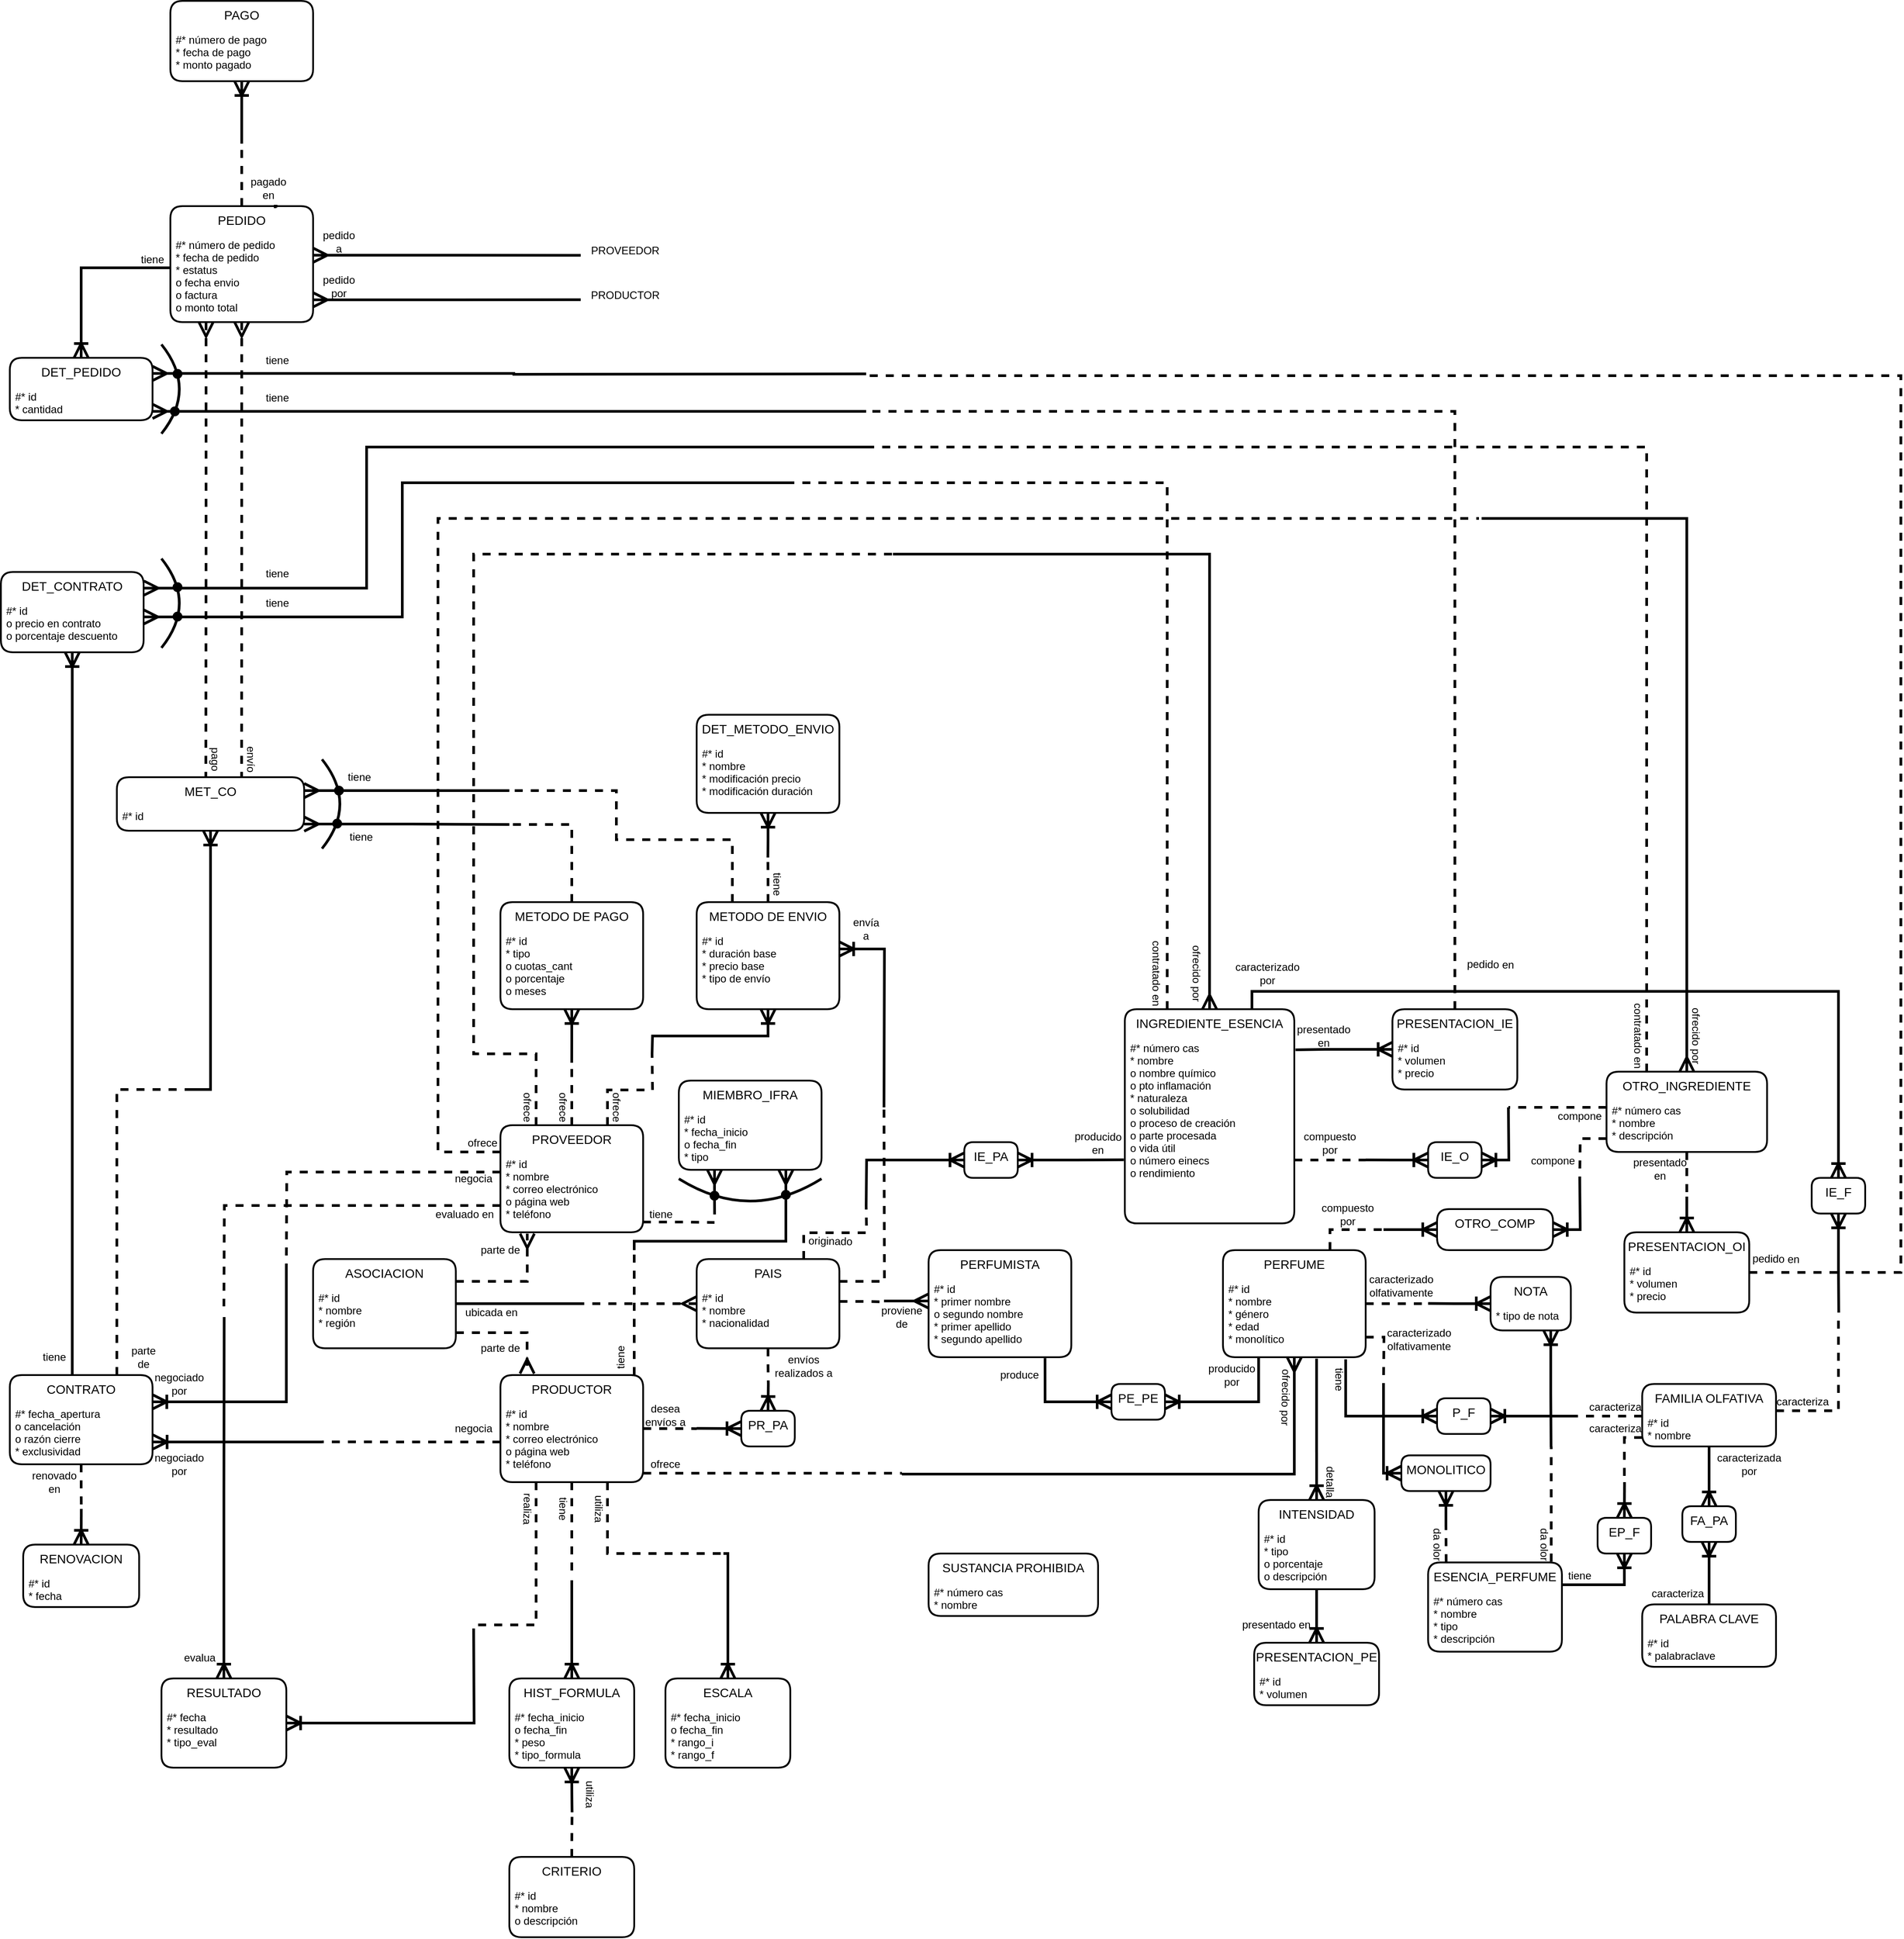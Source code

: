 <mxfile version="13.3.7" type="device"><diagram id="6szmzpmS9u5PyFT8f-4K" name="Page-1"><mxGraphModel dx="1796" dy="2064" grid="1" gridSize="10" guides="1" tooltips="1" connect="1" arrows="1" fold="1" page="1" pageScale="1" pageWidth="850" pageHeight="1100" math="0" shadow="0"><root><mxCell id="0"/><mxCell id="1" parent="0"/><mxCell id="w9vvt2Rxl6fEWcirm3UG-54" value="" style="ellipse;whiteSpace=wrap;html=1;fillColor=#000000;" parent="1" vertex="1"><mxGeometry x="1005" y="254" width="10" height="10" as="geometry"/></mxCell><mxCell id="w9vvt2Rxl6fEWcirm3UG-41" style="edgeStyle=orthogonalEdgeStyle;rounded=0;orthogonalLoop=1;jettySize=auto;html=1;exitX=1;exitY=0.5;exitDx=0;exitDy=0;startArrow=none;startFill=0;startSize=12;endArrow=none;endFill=0;endSize=12;strokeWidth=3;dashed=1;" parent="1" source="w9vvt2Rxl6fEWcirm3UG-7" edge="1"><mxGeometry relative="1" as="geometry"><mxPoint x="990" y="520.07" as="targetPoint"/></mxGeometry></mxCell><mxCell id="w9vvt2Rxl6fEWcirm3UG-26" style="edgeStyle=orthogonalEdgeStyle;rounded=0;orthogonalLoop=1;jettySize=auto;html=1;exitX=1;exitY=0.25;exitDx=0;exitDy=0;entryX=0.188;entryY=1.017;entryDx=0;entryDy=0;entryPerimeter=0;dashed=1;startSize=12;endArrow=ERmany;endFill=0;endSize=12;strokeWidth=3;startArrow=none;startFill=0;" parent="1" source="w9vvt2Rxl6fEWcirm3UG-13" target="w9vvt2Rxl6fEWcirm3UG-6" edge="1"><mxGeometry relative="1" as="geometry"/></mxCell><mxCell id="w9vvt2Rxl6fEWcirm3UG-32" style="edgeStyle=orthogonalEdgeStyle;rounded=0;orthogonalLoop=1;jettySize=auto;html=1;exitX=1;exitY=0.5;exitDx=0;exitDy=0;startArrow=none;startFill=0;startSize=12;endArrow=none;endFill=0;endSize=12;strokeWidth=3;" parent="1" source="w9vvt2Rxl6fEWcirm3UG-13" edge="1"><mxGeometry relative="1" as="geometry"><mxPoint x="860" y="379.944" as="targetPoint"/></mxGeometry></mxCell><mxCell id="w9vvt2Rxl6fEWcirm3UG-25" style="edgeStyle=orthogonalEdgeStyle;rounded=0;orthogonalLoop=1;jettySize=auto;html=1;exitX=1;exitY=0.75;exitDx=0;exitDy=0;entryX=0.187;entryY=-0.014;entryDx=0;entryDy=0;entryPerimeter=0;startSize=12;endArrow=ERmany;endFill=0;endSize=12;strokeWidth=3;dashed=1;" parent="1" source="w9vvt2Rxl6fEWcirm3UG-14" target="w9vvt2Rxl6fEWcirm3UG-7" edge="1"><mxGeometry relative="1" as="geometry"/></mxCell><mxCell id="w9vvt2Rxl6fEWcirm3UG-31" style="edgeStyle=orthogonalEdgeStyle;rounded=0;orthogonalLoop=1;jettySize=auto;html=1;exitX=0;exitY=0.5;exitDx=0;exitDy=0;dashed=1;startArrow=ERmany;startFill=0;startSize=12;endArrow=none;endFill=0;endSize=12;strokeWidth=3;" parent="1" source="w9vvt2Rxl6fEWcirm3UG-27" edge="1"><mxGeometry relative="1" as="geometry"><mxPoint x="860" y="380" as="targetPoint"/></mxGeometry></mxCell><mxCell id="w9vvt2Rxl6fEWcirm3UG-38" style="edgeStyle=orthogonalEdgeStyle;rounded=0;orthogonalLoop=1;jettySize=auto;html=1;exitX=0.5;exitY=0;exitDx=0;exitDy=0;startArrow=ERoneToMany;startFill=0;startSize=12;endArrow=none;endFill=0;endSize=12;strokeWidth=3;" parent="1" source="w9vvt2Rxl6fEWcirm3UG-33" edge="1"><mxGeometry relative="1" as="geometry"><mxPoint x="1070.333" y="470.0" as="targetPoint"/></mxGeometry></mxCell><mxCell id="w9vvt2Rxl6fEWcirm3UG-39" style="edgeStyle=orthogonalEdgeStyle;rounded=0;orthogonalLoop=1;jettySize=auto;html=1;exitX=0;exitY=0.5;exitDx=0;exitDy=0;startArrow=ERoneToMany;startFill=0;startSize=12;endArrow=none;endFill=0;endSize=12;strokeWidth=3;" parent="1" source="w9vvt2Rxl6fEWcirm3UG-33" edge="1"><mxGeometry relative="1" as="geometry"><mxPoint x="990" y="519.833" as="targetPoint"/><Array as="points"><mxPoint x="990" y="520"/></Array></mxGeometry></mxCell><mxCell id="w9vvt2Rxl6fEWcirm3UG-37" style="edgeStyle=orthogonalEdgeStyle;rounded=0;orthogonalLoop=1;jettySize=auto;html=1;exitX=0.5;exitY=1;exitDx=0;exitDy=0;startArrow=none;startFill=0;startSize=12;endArrow=none;endFill=0;endSize=12;strokeWidth=3;dashed=1;" parent="1" source="w9vvt2Rxl6fEWcirm3UG-28" edge="1"><mxGeometry relative="1" as="geometry"><mxPoint x="1070.333" y="470.0" as="targetPoint"/></mxGeometry></mxCell><mxCell id="w9vvt2Rxl6fEWcirm3UG-52" style="edgeStyle=orthogonalEdgeStyle;rounded=0;orthogonalLoop=1;jettySize=auto;html=1;dashed=1;startArrow=none;startFill=0;startSize=12;endArrow=none;endFill=0;endSize=12;strokeWidth=3;" parent="1" edge="1"><mxGeometry relative="1" as="geometry"><mxPoint x="920" y="320" as="targetPoint"/><mxPoint x="920" y="460" as="sourcePoint"/><Array as="points"><mxPoint x="920" y="460"/></Array></mxGeometry></mxCell><mxCell id="w9vvt2Rxl6fEWcirm3UG-45" style="edgeStyle=orthogonalEdgeStyle;rounded=0;orthogonalLoop=1;jettySize=auto;html=1;exitX=1;exitY=0.25;exitDx=0;exitDy=0;startArrow=none;startFill=0;startSize=12;endArrow=none;endFill=0;endSize=12;strokeWidth=3;dashed=1;" parent="1" source="w9vvt2Rxl6fEWcirm3UG-28" edge="1"><mxGeometry relative="1" as="geometry"><mxPoint x="1200" y="378" as="targetPoint"/><Array as="points"><mxPoint x="1180" y="378"/></Array></mxGeometry></mxCell><mxCell id="w9vvt2Rxl6fEWcirm3UG-47" style="edgeStyle=orthogonalEdgeStyle;rounded=0;orthogonalLoop=1;jettySize=auto;html=1;startArrow=ERmany;startFill=0;startSize=12;endArrow=none;endFill=0;endSize=12;strokeWidth=3;" parent="1" edge="1"><mxGeometry relative="1" as="geometry"><mxPoint x="1200" y="377" as="targetPoint"/><mxPoint x="1250" y="377" as="sourcePoint"/><Array as="points"><mxPoint x="1250" y="377"/></Array></mxGeometry></mxCell><mxCell id="w9vvt2Rxl6fEWcirm3UG-50" style="edgeStyle=orthogonalEdgeStyle;rounded=0;orthogonalLoop=1;jettySize=auto;html=1;exitX=0.25;exitY=1;exitDx=0;exitDy=0;startArrow=ERmany;startFill=0;startSize=12;endArrow=none;endFill=0;endSize=12;strokeWidth=3;" parent="1" source="w9vvt2Rxl6fEWcirm3UG-1" edge="1"><mxGeometry relative="1" as="geometry"><mxPoint x="1010.095" y="280" as="targetPoint"/></mxGeometry></mxCell><mxCell id="w9vvt2Rxl6fEWcirm3UG-51" style="edgeStyle=orthogonalEdgeStyle;rounded=0;orthogonalLoop=1;jettySize=auto;html=1;exitX=0.75;exitY=1;exitDx=0;exitDy=0;startArrow=ERmany;startFill=0;startSize=12;endArrow=none;endFill=0;endSize=12;strokeWidth=3;" parent="1" source="w9vvt2Rxl6fEWcirm3UG-1" edge="1"><mxGeometry relative="1" as="geometry"><mxPoint x="920" y="320" as="targetPoint"/><Array as="points"><mxPoint x="1090" y="310"/><mxPoint x="920" y="310"/><mxPoint x="920" y="320"/></Array></mxGeometry></mxCell><mxCell id="w9vvt2Rxl6fEWcirm3UG-49" style="edgeStyle=orthogonalEdgeStyle;rounded=0;orthogonalLoop=1;jettySize=auto;html=1;exitX=0.998;exitY=0.872;exitDx=0;exitDy=0;dashed=1;startArrow=none;startFill=0;startSize=12;endArrow=none;endFill=0;endSize=12;strokeWidth=3;exitPerimeter=0;" parent="1" source="w9vvt2Rxl6fEWcirm3UG-6" edge="1"><mxGeometry relative="1" as="geometry"><mxPoint x="1010" y="289" as="targetPoint"/><Array as="points"><mxPoint x="975" y="289"/><mxPoint x="1010" y="289"/></Array></mxGeometry></mxCell><mxCell id="w9vvt2Rxl6fEWcirm3UG-53" value="" style="endArrow=none;html=1;strokeWidth=3;curved=1;" parent="1" edge="1"><mxGeometry width="50" height="50" relative="1" as="geometry"><mxPoint x="970" y="240" as="sourcePoint"/><mxPoint x="1130" y="240" as="targetPoint"/><Array as="points"><mxPoint x="1050" y="290"/></Array></mxGeometry></mxCell><mxCell id="w9vvt2Rxl6fEWcirm3UG-56" value="" style="ellipse;whiteSpace=wrap;html=1;fillColor=#000000;" parent="1" vertex="1"><mxGeometry x="1085" y="253" width="10" height="10" as="geometry"/></mxCell><mxCell id="w9vvt2Rxl6fEWcirm3UG-73" style="edgeStyle=orthogonalEdgeStyle;rounded=0;orthogonalLoop=1;jettySize=auto;html=1;exitX=0;exitY=0.75;exitDx=0;exitDy=0;dashed=1;startArrow=none;startFill=0;startSize=12;endArrow=none;endFill=0;endSize=12;strokeWidth=3;" parent="1" source="w9vvt2Rxl6fEWcirm3UG-5" edge="1"><mxGeometry relative="1" as="geometry"><mxPoint x="460" y="382.978" as="targetPoint"/></mxGeometry></mxCell><mxCell id="w9vvt2Rxl6fEWcirm3UG-79" style="edgeStyle=orthogonalEdgeStyle;rounded=0;orthogonalLoop=1;jettySize=auto;html=1;exitX=0.5;exitY=0;exitDx=0;exitDy=0;dashed=1;startArrow=none;startFill=0;startSize=12;endArrow=none;endFill=0;endSize=12;strokeColor=#000000;strokeWidth=3;" parent="1" source="w9vvt2Rxl6fEWcirm3UG-5" edge="1"><mxGeometry relative="1" as="geometry"><mxPoint x="849.966" y="110" as="targetPoint"/></mxGeometry></mxCell><mxCell id="w9vvt2Rxl6fEWcirm3UG-83" style="edgeStyle=orthogonalEdgeStyle;rounded=0;orthogonalLoop=1;jettySize=auto;html=1;exitX=0.75;exitY=0;exitDx=0;exitDy=0;startArrow=none;startFill=0;startSize=12;endArrow=none;endFill=0;endSize=12;strokeColor=#000000;strokeWidth=3;dashed=1;" parent="1" source="w9vvt2Rxl6fEWcirm3UG-5" edge="1"><mxGeometry relative="1" as="geometry"><mxPoint x="940" y="100" as="targetPoint"/></mxGeometry></mxCell><mxCell id="w9vvt2Rxl6fEWcirm3UG-186" style="edgeStyle=orthogonalEdgeStyle;rounded=0;orthogonalLoop=1;jettySize=auto;html=1;exitX=0.25;exitY=0;exitDx=0;exitDy=0;startArrow=none;startFill=0;startSize=12;endArrow=none;endFill=0;endSize=12;strokeColor=#000000;strokeWidth=3;dashed=1;" parent="1" source="w9vvt2Rxl6fEWcirm3UG-5" edge="1"><mxGeometry relative="1" as="geometry"><mxPoint x="1210" y="-460" as="targetPoint"/><Array as="points"><mxPoint x="810" y="100"/><mxPoint x="740" y="100"/></Array></mxGeometry></mxCell><mxCell id="w9vvt2Rxl6fEWcirm3UG-188" style="edgeStyle=orthogonalEdgeStyle;rounded=0;orthogonalLoop=1;jettySize=auto;html=1;exitX=0;exitY=0.25;exitDx=0;exitDy=0;startArrow=none;startFill=0;startSize=12;endArrow=none;endFill=0;endSize=12;strokeColor=#000000;strokeWidth=3;dashed=1;" parent="1" source="w9vvt2Rxl6fEWcirm3UG-5" edge="1"><mxGeometry relative="1" as="geometry"><mxPoint x="1867" y="-500" as="targetPoint"/><Array as="points"><mxPoint x="700" y="210"/><mxPoint x="700" y="-500"/><mxPoint x="1867" y="-500"/></Array></mxGeometry></mxCell><mxCell id="w9vvt2Rxl6fEWcirm3UG-66" style="edgeStyle=orthogonalEdgeStyle;curved=1;orthogonalLoop=1;jettySize=auto;html=1;exitX=0.5;exitY=1;exitDx=0;exitDy=0;dashed=1;startArrow=none;startFill=0;startSize=12;endArrow=none;endFill=0;endSize=12;strokeWidth=3;" parent="1" source="w9vvt2Rxl6fEWcirm3UG-7" edge="1"><mxGeometry relative="1" as="geometry"><mxPoint x="850" y="680" as="targetPoint"/></mxGeometry></mxCell><mxCell id="w9vvt2Rxl6fEWcirm3UG-69" style="edgeStyle=orthogonalEdgeStyle;orthogonalLoop=1;jettySize=auto;html=1;exitX=0.75;exitY=1;exitDx=0;exitDy=0;startArrow=none;startFill=0;startSize=12;endArrow=none;endFill=0;endSize=12;strokeWidth=3;rounded=0;dashed=1;" parent="1" source="w9vvt2Rxl6fEWcirm3UG-7" edge="1"><mxGeometry relative="1" as="geometry"><mxPoint x="1020" y="660" as="targetPoint"/><Array as="points"><mxPoint x="890" y="660"/><mxPoint x="1020" y="660"/></Array></mxGeometry></mxCell><mxCell id="w9vvt2Rxl6fEWcirm3UG-80" style="edgeStyle=orthogonalEdgeStyle;rounded=0;orthogonalLoop=1;jettySize=auto;html=1;exitX=0.5;exitY=1;exitDx=0;exitDy=0;startArrow=ERoneToMany;startFill=0;startSize=12;endArrow=none;endFill=0;endSize=12;strokeColor=#000000;strokeWidth=3;" parent="1" source="w9vvt2Rxl6fEWcirm3UG-77" edge="1"><mxGeometry relative="1" as="geometry"><mxPoint x="849.966" y="110" as="targetPoint"/></mxGeometry></mxCell><mxCell id="w9vvt2Rxl6fEWcirm3UG-218" style="edgeStyle=orthogonalEdgeStyle;rounded=0;orthogonalLoop=1;jettySize=auto;html=1;exitX=0.5;exitY=0;exitDx=0;exitDy=0;dashed=1;startArrow=none;startFill=0;startSize=12;endArrow=none;endFill=0;endSize=12;strokeColor=#000000;strokeWidth=3;" parent="1" source="w9vvt2Rxl6fEWcirm3UG-77" edge="1"><mxGeometry relative="1" as="geometry"><mxPoint x="780" y="-157" as="targetPoint"/><Array as="points"><mxPoint x="850" y="-157"/></Array></mxGeometry></mxCell><mxCell id="w9vvt2Rxl6fEWcirm3UG-92" style="edgeStyle=orthogonalEdgeStyle;rounded=0;orthogonalLoop=1;jettySize=auto;html=1;exitX=0.5;exitY=0;exitDx=0;exitDy=0;dashed=1;startArrow=none;startFill=0;startSize=12;endArrow=none;endFill=0;endSize=12;strokeColor=#000000;strokeWidth=3;" parent="1" source="w9vvt2Rxl6fEWcirm3UG-81" edge="1"><mxGeometry relative="1" as="geometry"><mxPoint x="1069.857" y="-120" as="targetPoint"/></mxGeometry></mxCell><mxCell id="w9vvt2Rxl6fEWcirm3UG-219" style="edgeStyle=orthogonalEdgeStyle;rounded=0;orthogonalLoop=1;jettySize=auto;html=1;exitX=0.25;exitY=0;exitDx=0;exitDy=0;dashed=1;startArrow=none;startFill=0;startSize=12;endArrow=none;endFill=0;endSize=12;strokeColor=#000000;strokeWidth=3;" parent="1" source="w9vvt2Rxl6fEWcirm3UG-81" edge="1"><mxGeometry relative="1" as="geometry"><mxPoint x="780" y="-195" as="targetPoint"/><Array as="points"><mxPoint x="1030" y="-140"/><mxPoint x="900" y="-140"/><mxPoint x="900" y="-195"/></Array></mxGeometry></mxCell><mxCell id="w9vvt2Rxl6fEWcirm3UG-96" style="edgeStyle=orthogonalEdgeStyle;rounded=0;orthogonalLoop=1;jettySize=auto;html=1;exitX=1;exitY=0.25;exitDx=0;exitDy=0;dashed=1;startArrow=none;startFill=0;startSize=12;endArrow=none;endFill=0;endSize=12;strokeColor=#000000;strokeWidth=3;" parent="1" source="w9vvt2Rxl6fEWcirm3UG-27" edge="1"><mxGeometry relative="1" as="geometry"><mxPoint x="1200" y="160" as="targetPoint"/></mxGeometry></mxCell><mxCell id="w9vvt2Rxl6fEWcirm3UG-140" style="edgeStyle=orthogonalEdgeStyle;rounded=0;orthogonalLoop=1;jettySize=auto;html=1;exitX=0.75;exitY=0;exitDx=0;exitDy=0;startArrow=none;startFill=0;startSize=12;endArrow=none;endFill=0;endSize=12;strokeWidth=3;dashed=1;" parent="1" source="w9vvt2Rxl6fEWcirm3UG-27" edge="1"><mxGeometry relative="1" as="geometry"><mxPoint x="1180" y="270" as="targetPoint"/></mxGeometry></mxCell><mxCell id="w9vvt2Rxl6fEWcirm3UG-64" style="edgeStyle=orthogonalEdgeStyle;curved=1;orthogonalLoop=1;jettySize=auto;html=1;exitX=0.5;exitY=1;exitDx=0;exitDy=0;startArrow=ERoneToMany;startFill=0;startSize=12;endArrow=none;endFill=0;endSize=12;strokeWidth=3;" parent="1" source="w9vvt2Rxl6fEWcirm3UG-59" edge="1"><mxGeometry relative="1" as="geometry"><mxPoint x="850.333" y="950" as="targetPoint"/></mxGeometry></mxCell><mxCell id="w9vvt2Rxl6fEWcirm3UG-63" style="edgeStyle=orthogonalEdgeStyle;curved=1;orthogonalLoop=1;jettySize=auto;html=1;exitX=0.5;exitY=0;exitDx=0;exitDy=0;startArrow=none;startFill=0;startSize=12;endArrow=none;endFill=0;endSize=12;strokeWidth=3;dashed=1;" parent="1" source="w9vvt2Rxl6fEWcirm3UG-57" edge="1"><mxGeometry relative="1" as="geometry"><mxPoint x="850.333" y="950" as="targetPoint"/></mxGeometry></mxCell><mxCell id="w9vvt2Rxl6fEWcirm3UG-65" style="edgeStyle=orthogonalEdgeStyle;curved=1;orthogonalLoop=1;jettySize=auto;html=1;exitX=0.5;exitY=0;exitDx=0;exitDy=0;startArrow=ERoneToMany;startFill=0;startSize=12;endArrow=none;endFill=0;endSize=12;strokeWidth=3;" parent="1" source="w9vvt2Rxl6fEWcirm3UG-59" edge="1"><mxGeometry relative="1" as="geometry"><mxPoint x="850" y="690" as="targetPoint"/></mxGeometry></mxCell><mxCell id="w9vvt2Rxl6fEWcirm3UG-70" style="edgeStyle=orthogonalEdgeStyle;rounded=0;orthogonalLoop=1;jettySize=auto;html=1;exitX=0.5;exitY=0;exitDx=0;exitDy=0;startArrow=ERoneToMany;startFill=0;startSize=12;endArrow=none;endFill=0;endSize=12;strokeWidth=3;" parent="1" source="w9vvt2Rxl6fEWcirm3UG-67" edge="1"><mxGeometry relative="1" as="geometry"><mxPoint x="1020" y="660" as="targetPoint"/><Array as="points"><mxPoint x="1025" y="660"/></Array></mxGeometry></mxCell><mxCell id="w9vvt2Rxl6fEWcirm3UG-74" style="edgeStyle=orthogonalEdgeStyle;rounded=0;orthogonalLoop=1;jettySize=auto;html=1;exitX=0.5;exitY=0;exitDx=0;exitDy=0;startArrow=ERoneToMany;startFill=0;startSize=12;endArrow=none;endFill=0;endSize=12;strokeWidth=3;" parent="1" source="w9vvt2Rxl6fEWcirm3UG-71" edge="1"><mxGeometry relative="1" as="geometry"><mxPoint x="460.31" y="395.016" as="targetPoint"/></mxGeometry></mxCell><mxCell id="w9vvt2Rxl6fEWcirm3UG-75" style="edgeStyle=orthogonalEdgeStyle;rounded=0;orthogonalLoop=1;jettySize=auto;html=1;exitX=1;exitY=0.5;exitDx=0;exitDy=0;startArrow=ERoneToMany;startFill=0;startSize=12;endArrow=none;endFill=0;endSize=12;strokeColor=#000000;strokeWidth=3;" parent="1" source="w9vvt2Rxl6fEWcirm3UG-71" edge="1"><mxGeometry relative="1" as="geometry"><mxPoint x="740" y="750" as="targetPoint"/></mxGeometry></mxCell><mxCell id="w9vvt2Rxl6fEWcirm3UG-76" style="edgeStyle=orthogonalEdgeStyle;rounded=0;orthogonalLoop=1;jettySize=auto;html=1;exitX=0.25;exitY=1;exitDx=0;exitDy=0;startArrow=none;startFill=0;startSize=12;endArrow=none;endFill=0;endSize=12;strokeColor=#000000;strokeWidth=3;dashed=1;" parent="1" source="w9vvt2Rxl6fEWcirm3UG-8" edge="1"><mxGeometry relative="1" as="geometry"><mxPoint x="740" y="750" as="targetPoint"/><Array as="points"><mxPoint x="810" y="740"/><mxPoint x="740" y="740"/></Array></mxGeometry></mxCell><mxCell id="w9vvt2Rxl6fEWcirm3UG-84" style="edgeStyle=orthogonalEdgeStyle;rounded=0;orthogonalLoop=1;jettySize=auto;html=1;exitX=0.5;exitY=1;exitDx=0;exitDy=0;startArrow=ERoneToMany;startFill=0;startSize=12;endArrow=none;endFill=0;endSize=12;strokeColor=#000000;strokeWidth=3;" parent="1" source="w9vvt2Rxl6fEWcirm3UG-82" edge="1"><mxGeometry relative="1" as="geometry"><mxPoint x="940" y="100" as="targetPoint"/></mxGeometry></mxCell><mxCell id="w9vvt2Rxl6fEWcirm3UG-93" style="edgeStyle=orthogonalEdgeStyle;rounded=0;orthogonalLoop=1;jettySize=auto;html=1;exitX=0.5;exitY=1;exitDx=0;exitDy=0;startArrow=ERoneToMany;startFill=0;startSize=12;endArrow=none;endFill=0;endSize=12;strokeColor=#000000;strokeWidth=3;" parent="1" source="w9vvt2Rxl6fEWcirm3UG-85" edge="1"><mxGeometry relative="1" as="geometry"><mxPoint x="1069.857" y="-120" as="targetPoint"/></mxGeometry></mxCell><mxCell id="w9vvt2Rxl6fEWcirm3UG-97" style="edgeStyle=orthogonalEdgeStyle;rounded=0;orthogonalLoop=1;jettySize=auto;html=1;exitX=1;exitY=0.25;exitDx=0;exitDy=0;startArrow=ERoneToMany;startFill=0;startSize=12;endArrow=none;endFill=0;endSize=12;strokeColor=#000000;strokeWidth=3;" parent="1" source="w9vvt2Rxl6fEWcirm3UG-82" edge="1"><mxGeometry relative="1" as="geometry"><mxPoint x="1200" y="160" as="targetPoint"/></mxGeometry></mxCell><mxCell id="w9vvt2Rxl6fEWcirm3UG-106" style="edgeStyle=orthogonalEdgeStyle;rounded=0;orthogonalLoop=1;jettySize=auto;html=1;exitX=0.5;exitY=1;exitDx=0;exitDy=0;startArrow=none;startFill=0;startSize=12;endArrow=none;endFill=0;endSize=12;strokeColor=#000000;strokeWidth=3;dashed=1;" parent="1" source="w9vvt2Rxl6fEWcirm3UG-98" edge="1"><mxGeometry relative="1" as="geometry"><mxPoint x="300.143" y="610" as="targetPoint"/></mxGeometry></mxCell><mxCell id="w9vvt2Rxl6fEWcirm3UG-224" style="edgeStyle=orthogonalEdgeStyle;orthogonalLoop=1;jettySize=auto;html=1;exitX=0.75;exitY=0;exitDx=0;exitDy=0;startArrow=none;startFill=0;startSize=12;endArrow=none;endFill=0;endSize=12;strokeColor=#000000;strokeWidth=3;rounded=0;dashed=1;" parent="1" source="w9vvt2Rxl6fEWcirm3UG-98" edge="1"><mxGeometry relative="1" as="geometry"><mxPoint x="420" y="140" as="targetPoint"/><Array as="points"><mxPoint x="340" y="140"/></Array></mxGeometry></mxCell><mxCell id="w9vvt2Rxl6fEWcirm3UG-105" style="edgeStyle=orthogonalEdgeStyle;rounded=0;orthogonalLoop=1;jettySize=auto;html=1;exitX=0.5;exitY=0;exitDx=0;exitDy=0;startArrow=ERoneToMany;startFill=0;startSize=12;endArrow=none;endFill=0;endSize=12;strokeColor=#000000;strokeWidth=3;" parent="1" source="w9vvt2Rxl6fEWcirm3UG-103" edge="1"><mxGeometry relative="1" as="geometry"><mxPoint x="300.143" y="610" as="targetPoint"/></mxGeometry></mxCell><mxCell id="w9vvt2Rxl6fEWcirm3UG-107" style="edgeStyle=orthogonalEdgeStyle;rounded=0;orthogonalLoop=1;jettySize=auto;html=1;exitX=0;exitY=0.5;exitDx=0;exitDy=0;dashed=1;startArrow=none;startFill=0;startSize=12;endArrow=none;endFill=0;endSize=12;strokeColor=#000000;strokeWidth=3;" parent="1" source="w9vvt2Rxl6fEWcirm3UG-8" edge="1"><mxGeometry relative="1" as="geometry"><mxPoint x="570" y="534.833" as="targetPoint"/></mxGeometry></mxCell><mxCell id="w9vvt2Rxl6fEWcirm3UG-108" style="edgeStyle=orthogonalEdgeStyle;rounded=0;orthogonalLoop=1;jettySize=auto;html=1;exitX=1.002;exitY=0.642;exitDx=0;exitDy=0;startArrow=ERoneToMany;startFill=0;startSize=12;endArrow=none;endFill=0;endSize=12;strokeColor=#000000;strokeWidth=3;exitPerimeter=0;" parent="1" source="w9vvt2Rxl6fEWcirm3UG-99" edge="1"><mxGeometry relative="1" as="geometry"><mxPoint x="570" y="535" as="targetPoint"/><Array as="points"><mxPoint x="570" y="535"/></Array></mxGeometry></mxCell><mxCell id="w9vvt2Rxl6fEWcirm3UG-109" style="edgeStyle=orthogonalEdgeStyle;rounded=0;orthogonalLoop=1;jettySize=auto;html=1;exitX=1;exitY=0;exitDx=0;exitDy=0;startArrow=ERoneToMany;startFill=0;startSize=12;endArrow=none;endFill=0;endSize=12;strokeColor=#000000;strokeWidth=3;" parent="1" source="w9vvt2Rxl6fEWcirm3UG-99" edge="1"><mxGeometry relative="1" as="geometry"><mxPoint x="530" y="340" as="targetPoint"/><Array as="points"><mxPoint x="530" y="490"/></Array></mxGeometry></mxCell><mxCell id="w9vvt2Rxl6fEWcirm3UG-110" style="edgeStyle=orthogonalEdgeStyle;rounded=0;orthogonalLoop=1;jettySize=auto;html=1;exitX=0;exitY=0.25;exitDx=0;exitDy=0;startArrow=none;startFill=0;startSize=12;endArrow=none;endFill=0;endSize=12;strokeColor=#000000;strokeWidth=3;dashed=1;" parent="1" source="w9vvt2Rxl6fEWcirm3UG-6" edge="1"><mxGeometry relative="1" as="geometry"><mxPoint x="530" y="340" as="targetPoint"/></mxGeometry></mxCell><mxCell id="w9vvt2Rxl6fEWcirm3UG-167" style="edgeStyle=orthogonalEdgeStyle;rounded=0;orthogonalLoop=1;jettySize=auto;html=1;exitX=0.75;exitY=0;exitDx=0;exitDy=0;dashed=1;startArrow=none;startFill=0;startSize=12;endArrow=none;endFill=0;endSize=12;strokeColor=#000000;strokeWidth=3;" parent="1" source="w9vvt2Rxl6fEWcirm3UG-111" edge="1"><mxGeometry relative="1" as="geometry"><mxPoint x="1760" y="297" as="targetPoint"/><Array as="points"><mxPoint x="1700" y="297"/></Array></mxGeometry></mxCell><mxCell id="w9vvt2Rxl6fEWcirm3UG-115" style="edgeStyle=orthogonalEdgeStyle;rounded=0;orthogonalLoop=1;jettySize=auto;html=1;exitX=0;exitY=0.5;exitDx=0;exitDy=0;entryX=0.816;entryY=1.013;entryDx=0;entryDy=0;entryPerimeter=0;startArrow=ERoneToMany;startFill=0;startSize=12;endArrow=none;endFill=0;endSize=12;strokeColor=#000000;strokeWidth=3;" parent="1" source="w9vvt2Rxl6fEWcirm3UG-113" target="w9vvt2Rxl6fEWcirm3UG-43" edge="1"><mxGeometry relative="1" as="geometry"/></mxCell><mxCell id="w9vvt2Rxl6fEWcirm3UG-114" style="edgeStyle=orthogonalEdgeStyle;rounded=0;orthogonalLoop=1;jettySize=auto;html=1;exitX=0.25;exitY=1;exitDx=0;exitDy=0;startArrow=none;startFill=0;startSize=12;endArrow=ERoneToMany;endFill=0;endSize=12;strokeColor=#000000;strokeWidth=3;entryX=1;entryY=0.5;entryDx=0;entryDy=0;" parent="1" source="w9vvt2Rxl6fEWcirm3UG-112" target="w9vvt2Rxl6fEWcirm3UG-113" edge="1"><mxGeometry relative="1" as="geometry"><mxPoint x="1620.333" y="490" as="targetPoint"/></mxGeometry></mxCell><mxCell id="w9vvt2Rxl6fEWcirm3UG-116" style="edgeStyle=orthogonalEdgeStyle;rounded=0;orthogonalLoop=1;jettySize=auto;html=1;exitX=0.5;exitY=1;exitDx=0;exitDy=0;startArrow=ERmany;startFill=0;startSize=12;endArrow=none;endFill=0;endSize=12;strokeColor=#000000;strokeWidth=3;" parent="1" source="w9vvt2Rxl6fEWcirm3UG-112" edge="1"><mxGeometry relative="1" as="geometry"><mxPoint x="1220" y="571" as="targetPoint"/><Array as="points"><mxPoint x="1660" y="571"/></Array></mxGeometry></mxCell><mxCell id="w9vvt2Rxl6fEWcirm3UG-117" style="edgeStyle=orthogonalEdgeStyle;rounded=0;orthogonalLoop=1;jettySize=auto;html=1;startArrow=none;startFill=0;startSize=12;endArrow=none;endFill=0;endSize=12;strokeColor=#000000;strokeWidth=3;dashed=1;" parent="1" edge="1"><mxGeometry relative="1" as="geometry"><mxPoint x="1220" y="570" as="targetPoint"/><mxPoint x="930" y="570" as="sourcePoint"/><Array as="points"><mxPoint x="930" y="570"/></Array></mxGeometry></mxCell><mxCell id="w9vvt2Rxl6fEWcirm3UG-122" style="edgeStyle=orthogonalEdgeStyle;rounded=0;orthogonalLoop=1;jettySize=auto;html=1;exitX=1;exitY=0.5;exitDx=0;exitDy=0;startArrow=ERoneToMany;startFill=0;startSize=12;endArrow=none;endFill=0;endSize=12;strokeColor=#000000;strokeWidth=3;" parent="1" source="w9vvt2Rxl6fEWcirm3UG-120" edge="1"><mxGeometry relative="1" as="geometry"><mxPoint x="1970" y="506.034" as="targetPoint"/></mxGeometry></mxCell><mxCell id="w9vvt2Rxl6fEWcirm3UG-124" style="edgeStyle=orthogonalEdgeStyle;rounded=0;orthogonalLoop=1;jettySize=auto;html=1;startArrow=none;startFill=0;startSize=12;endArrow=none;endFill=0;endSize=12;strokeColor=#000000;strokeWidth=3;dashed=1;" parent="1" edge="1"><mxGeometry relative="1" as="geometry"><mxPoint x="1970" y="506" as="targetPoint"/><mxPoint x="2050" y="506" as="sourcePoint"/><Array as="points"><mxPoint x="2050" y="506"/></Array></mxGeometry></mxCell><mxCell id="w9vvt2Rxl6fEWcirm3UG-129" style="edgeStyle=orthogonalEdgeStyle;rounded=0;orthogonalLoop=1;jettySize=auto;html=1;exitX=0.5;exitY=1;exitDx=0;exitDy=0;entryX=0.5;entryY=0;entryDx=0;entryDy=0;startArrow=ERoneToMany;startFill=0;startSize=12;endArrow=none;endFill=0;endSize=12;strokeColor=#000000;strokeWidth=3;" parent="1" source="w9vvt2Rxl6fEWcirm3UG-127" target="w9vvt2Rxl6fEWcirm3UG-125" edge="1"><mxGeometry relative="1" as="geometry"/></mxCell><mxCell id="w9vvt2Rxl6fEWcirm3UG-130" style="edgeStyle=orthogonalEdgeStyle;rounded=0;orthogonalLoop=1;jettySize=auto;html=1;exitX=0.5;exitY=0;exitDx=0;exitDy=0;startArrow=ERoneToMany;startFill=0;startSize=12;endArrow=none;endFill=0;endSize=12;strokeColor=#000000;strokeWidth=3;" parent="1" source="w9vvt2Rxl6fEWcirm3UG-127" target="w9vvt2Rxl6fEWcirm3UG-119" edge="1"><mxGeometry relative="1" as="geometry"/></mxCell><mxCell id="w9vvt2Rxl6fEWcirm3UG-187" style="edgeStyle=orthogonalEdgeStyle;rounded=0;orthogonalLoop=1;jettySize=auto;html=1;exitX=0.5;exitY=0;exitDx=0;exitDy=0;startArrow=ERmany;startFill=0;startSize=12;endArrow=none;endFill=0;endSize=12;strokeColor=#000000;strokeWidth=3;" parent="1" source="w9vvt2Rxl6fEWcirm3UG-132" edge="1"><mxGeometry relative="1" as="geometry"><mxPoint x="1210" y="-460" as="targetPoint"/><Array as="points"><mxPoint x="1565" y="-460"/></Array></mxGeometry></mxCell><mxCell id="w9vvt2Rxl6fEWcirm3UG-236" style="edgeStyle=orthogonalEdgeStyle;rounded=0;orthogonalLoop=1;jettySize=auto;html=1;exitX=0.25;exitY=0;exitDx=0;exitDy=0;startArrow=none;startFill=0;startSize=12;endArrow=none;endFill=0;endSize=12;strokeColor=#000000;strokeWidth=3;dashed=1;" parent="1" source="w9vvt2Rxl6fEWcirm3UG-132" edge="1"><mxGeometry relative="1" as="geometry"><mxPoint x="1090" y="-540" as="targetPoint"/><Array as="points"><mxPoint x="1518" y="-540"/><mxPoint x="1100" y="-540"/></Array></mxGeometry></mxCell><mxCell id="w9vvt2Rxl6fEWcirm3UG-138" style="edgeStyle=orthogonalEdgeStyle;rounded=0;orthogonalLoop=1;jettySize=auto;html=1;exitX=1;exitY=0.5;exitDx=0;exitDy=0;entryX=-0.006;entryY=0.661;entryDx=0;entryDy=0;entryPerimeter=0;startArrow=ERoneToMany;startFill=0;startSize=12;endArrow=none;endFill=0;endSize=12;strokeColor=#000000;strokeWidth=3;" parent="1" source="w9vvt2Rxl6fEWcirm3UG-135" target="w9vvt2Rxl6fEWcirm3UG-133" edge="1"><mxGeometry relative="1" as="geometry"/></mxCell><mxCell id="w9vvt2Rxl6fEWcirm3UG-139" style="edgeStyle=orthogonalEdgeStyle;rounded=0;orthogonalLoop=1;jettySize=auto;html=1;exitX=0;exitY=0.5;exitDx=0;exitDy=0;startArrow=ERoneToMany;startFill=0;startSize=12;endArrow=none;endFill=0;endSize=12;strokeColor=#000000;strokeWidth=3;" parent="1" source="w9vvt2Rxl6fEWcirm3UG-135" edge="1"><mxGeometry relative="1" as="geometry"><mxPoint x="1180" y="270" as="targetPoint"/></mxGeometry></mxCell><mxCell id="w9vvt2Rxl6fEWcirm3UG-141" style="edgeStyle=orthogonalEdgeStyle;rounded=0;orthogonalLoop=1;jettySize=auto;html=1;exitX=0;exitY=0.5;exitDx=0;exitDy=0;entryX=0.86;entryY=1.026;entryDx=0;entryDy=0;entryPerimeter=0;startArrow=ERoneToMany;startFill=0;startSize=12;endArrow=none;endFill=0;endSize=12;strokeColor=#000000;strokeWidth=3;" parent="1" source="w9vvt2Rxl6fEWcirm3UG-120" target="w9vvt2Rxl6fEWcirm3UG-112" edge="1"><mxGeometry relative="1" as="geometry"/></mxCell><mxCell id="w9vvt2Rxl6fEWcirm3UG-267" style="edgeStyle=orthogonalEdgeStyle;rounded=0;orthogonalLoop=1;jettySize=auto;html=1;exitX=0.5;exitY=0;exitDx=0;exitDy=0;startArrow=none;startFill=0;startSize=12;endArrow=none;endFill=0;endSize=12;strokeColor=#000000;strokeWidth=3;dashed=1;" parent="1" source="w9vvt2Rxl6fEWcirm3UG-142" edge="1"><mxGeometry relative="1" as="geometry"><mxPoint x="1170" y="-620" as="targetPoint"/><Array as="points"><mxPoint x="1840" y="-620"/><mxPoint x="1180" y="-620"/></Array></mxGeometry></mxCell><mxCell id="w9vvt2Rxl6fEWcirm3UG-144" style="edgeStyle=orthogonalEdgeStyle;rounded=0;orthogonalLoop=1;jettySize=auto;html=1;exitX=0;exitY=0.25;exitDx=0;exitDy=0;entryX=1.007;entryY=0.074;entryDx=0;entryDy=0;entryPerimeter=0;startArrow=ERoneToMany;startFill=0;startSize=12;endArrow=none;endFill=0;endSize=12;strokeColor=#000000;strokeWidth=3;" parent="1" source="w9vvt2Rxl6fEWcirm3UG-143" target="w9vvt2Rxl6fEWcirm3UG-133" edge="1"><mxGeometry relative="1" as="geometry"><Array as="points"><mxPoint x="1695" y="95"/></Array></mxGeometry></mxCell><mxCell id="w9vvt2Rxl6fEWcirm3UG-189" style="edgeStyle=orthogonalEdgeStyle;rounded=0;orthogonalLoop=1;jettySize=auto;html=1;exitX=0.5;exitY=0;exitDx=0;exitDy=0;startArrow=ERmany;startFill=0;startSize=12;endArrow=none;endFill=0;endSize=12;strokeColor=#000000;strokeWidth=3;" parent="1" source="w9vvt2Rxl6fEWcirm3UG-145" edge="1"><mxGeometry relative="1" as="geometry"><mxPoint x="1870" y="-500" as="targetPoint"/><Array as="points"><mxPoint x="2100" y="-500"/></Array></mxGeometry></mxCell><mxCell id="w9vvt2Rxl6fEWcirm3UG-237" style="edgeStyle=orthogonalEdgeStyle;rounded=0;orthogonalLoop=1;jettySize=auto;html=1;exitX=0.25;exitY=0;exitDx=0;exitDy=0;startArrow=none;startFill=0;startSize=12;endArrow=none;endFill=0;endSize=12;strokeColor=#000000;strokeWidth=3;dashed=1;" parent="1" source="w9vvt2Rxl6fEWcirm3UG-145" edge="1"><mxGeometry relative="1" as="geometry"><mxPoint x="1137.636" y="-580" as="targetPoint"/><Array as="points"><mxPoint x="2055" y="-580"/></Array></mxGeometry></mxCell><mxCell id="w9vvt2Rxl6fEWcirm3UG-153" style="edgeStyle=orthogonalEdgeStyle;rounded=0;orthogonalLoop=1;jettySize=auto;html=1;exitX=0.5;exitY=0;exitDx=0;exitDy=0;startArrow=ERoneToMany;startFill=0;startSize=12;endArrow=none;endFill=0;endSize=12;strokeColor=#000000;strokeWidth=3;" parent="1" source="w9vvt2Rxl6fEWcirm3UG-150" edge="1"><mxGeometry relative="1" as="geometry"><mxPoint x="2100" y="260" as="targetPoint"/></mxGeometry></mxCell><mxCell id="w9vvt2Rxl6fEWcirm3UG-154" style="edgeStyle=orthogonalEdgeStyle;rounded=0;orthogonalLoop=1;jettySize=auto;html=1;exitX=0.5;exitY=1;exitDx=0;exitDy=0;startArrow=none;startFill=0;startSize=12;endArrow=none;endFill=0;endSize=12;strokeColor=#000000;strokeWidth=3;dashed=1;" parent="1" source="w9vvt2Rxl6fEWcirm3UG-146" edge="1"><mxGeometry relative="1" as="geometry"><mxPoint x="2100" y="260" as="targetPoint"/></mxGeometry></mxCell><mxCell id="w9vvt2Rxl6fEWcirm3UG-159" style="edgeStyle=orthogonalEdgeStyle;rounded=0;orthogonalLoop=1;jettySize=auto;html=1;exitX=0;exitY=0.5;exitDx=0;exitDy=0;startArrow=ERoneToMany;startFill=0;startSize=12;endArrow=none;endFill=0;endSize=12;strokeColor=#000000;strokeWidth=3;" parent="1" source="w9vvt2Rxl6fEWcirm3UG-155" edge="1"><mxGeometry relative="1" as="geometry"><mxPoint x="1740" y="218.905" as="targetPoint"/></mxGeometry></mxCell><mxCell id="w9vvt2Rxl6fEWcirm3UG-161" style="edgeStyle=orthogonalEdgeStyle;rounded=0;orthogonalLoop=1;jettySize=auto;html=1;exitX=1;exitY=0.5;exitDx=0;exitDy=0;startArrow=ERoneToMany;startFill=0;startSize=12;endArrow=none;endFill=0;endSize=12;strokeColor=#000000;strokeWidth=3;" parent="1" source="w9vvt2Rxl6fEWcirm3UG-155" edge="1"><mxGeometry relative="1" as="geometry"><mxPoint x="1900" y="160" as="targetPoint"/></mxGeometry></mxCell><mxCell id="w9vvt2Rxl6fEWcirm3UG-160" style="edgeStyle=orthogonalEdgeStyle;rounded=0;orthogonalLoop=1;jettySize=auto;html=1;startArrow=none;startFill=0;startSize=12;endArrow=none;endFill=0;endSize=12;strokeColor=#000000;strokeWidth=3;dashed=1;" parent="1" edge="1"><mxGeometry relative="1" as="geometry"><mxPoint x="1740" y="219" as="targetPoint"/><mxPoint x="1660" y="219" as="sourcePoint"/><Array as="points"><mxPoint x="1660" y="219"/></Array></mxGeometry></mxCell><mxCell id="w9vvt2Rxl6fEWcirm3UG-162" style="edgeStyle=orthogonalEdgeStyle;rounded=0;orthogonalLoop=1;jettySize=auto;html=1;startArrow=none;startFill=0;startSize=12;endArrow=none;endFill=0;endSize=12;strokeColor=#000000;strokeWidth=3;dashed=1;" parent="1" edge="1"><mxGeometry relative="1" as="geometry"><mxPoint x="1900" y="160" as="targetPoint"/><mxPoint x="2010" y="160" as="sourcePoint"/><Array as="points"><mxPoint x="2010" y="160"/></Array></mxGeometry></mxCell><mxCell id="w9vvt2Rxl6fEWcirm3UG-166" style="edgeStyle=orthogonalEdgeStyle;rounded=0;orthogonalLoop=1;jettySize=auto;html=1;exitX=0;exitY=0.5;exitDx=0;exitDy=0;startArrow=ERoneToMany;startFill=0;startSize=12;endArrow=none;endFill=0;endSize=12;strokeColor=#000000;strokeWidth=3;" parent="1" source="w9vvt2Rxl6fEWcirm3UG-163" edge="1"><mxGeometry relative="1" as="geometry"><mxPoint x="1760" y="296.966" as="targetPoint"/></mxGeometry></mxCell><mxCell id="w9vvt2Rxl6fEWcirm3UG-168" style="edgeStyle=orthogonalEdgeStyle;rounded=0;orthogonalLoop=1;jettySize=auto;html=1;exitX=1;exitY=0.5;exitDx=0;exitDy=0;startArrow=ERoneToMany;startFill=0;startSize=12;endArrow=none;endFill=0;endSize=12;strokeColor=#000000;strokeWidth=3;" parent="1" source="w9vvt2Rxl6fEWcirm3UG-163" edge="1"><mxGeometry relative="1" as="geometry"><mxPoint x="1980" y="240" as="targetPoint"/></mxGeometry></mxCell><mxCell id="w9vvt2Rxl6fEWcirm3UG-169" style="edgeStyle=orthogonalEdgeStyle;rounded=0;orthogonalLoop=1;jettySize=auto;html=1;exitX=0;exitY=0.75;exitDx=0;exitDy=0;dashed=1;startArrow=none;startFill=0;startSize=12;endArrow=none;endFill=0;endSize=12;strokeColor=#000000;strokeWidth=3;" parent="1" source="w9vvt2Rxl6fEWcirm3UG-146" edge="1"><mxGeometry relative="1" as="geometry"><mxPoint x="1980" y="240" as="targetPoint"/></mxGeometry></mxCell><mxCell id="w9vvt2Rxl6fEWcirm3UG-176" style="edgeStyle=orthogonalEdgeStyle;rounded=0;orthogonalLoop=1;jettySize=auto;html=1;exitX=0.5;exitY=1;exitDx=0;exitDy=0;startArrow=ERoneToMany;startFill=0;startSize=12;endArrow=none;endFill=0;endSize=12;strokeColor=#000000;strokeWidth=3;" parent="1" source="w9vvt2Rxl6fEWcirm3UG-170" edge="1"><mxGeometry relative="1" as="geometry"><mxPoint x="2270.333" y="390" as="targetPoint"/></mxGeometry></mxCell><mxCell id="w9vvt2Rxl6fEWcirm3UG-177" style="edgeStyle=orthogonalEdgeStyle;rounded=0;orthogonalLoop=1;jettySize=auto;html=1;exitX=0.5;exitY=0;exitDx=0;exitDy=0;entryX=0.75;entryY=0;entryDx=0;entryDy=0;startArrow=ERoneToMany;startFill=0;startSize=12;endArrow=none;endFill=0;endSize=12;strokeColor=#000000;strokeWidth=3;" parent="1" source="w9vvt2Rxl6fEWcirm3UG-170" target="w9vvt2Rxl6fEWcirm3UG-132" edge="1"><mxGeometry relative="1" as="geometry"/></mxCell><mxCell id="w9vvt2Rxl6fEWcirm3UG-175" style="edgeStyle=orthogonalEdgeStyle;rounded=0;orthogonalLoop=1;jettySize=auto;html=1;exitX=1;exitY=0;exitDx=0;exitDy=0;startArrow=none;startFill=0;startSize=12;endArrow=none;endFill=0;endSize=12;strokeColor=#000000;strokeWidth=3;dashed=1;" parent="1" source="w9vvt2Rxl6fEWcirm3UG-119" edge="1"><mxGeometry relative="1" as="geometry"><mxPoint x="2270" y="390" as="targetPoint"/><Array as="points"><mxPoint x="2270" y="500"/></Array></mxGeometry></mxCell><mxCell id="w9vvt2Rxl6fEWcirm3UG-183" style="edgeStyle=orthogonalEdgeStyle;rounded=0;orthogonalLoop=1;jettySize=auto;html=1;exitX=0.5;exitY=0;exitDx=0;exitDy=0;entryX=0.656;entryY=1.018;entryDx=0;entryDy=0;entryPerimeter=0;startArrow=ERoneToMany;startFill=0;startSize=12;endArrow=none;endFill=0;endSize=12;strokeColor=#000000;strokeWidth=3;" parent="1" source="w9vvt2Rxl6fEWcirm3UG-178" target="w9vvt2Rxl6fEWcirm3UG-112" edge="1"><mxGeometry relative="1" as="geometry"/></mxCell><mxCell id="w9vvt2Rxl6fEWcirm3UG-182" style="edgeStyle=orthogonalEdgeStyle;rounded=0;orthogonalLoop=1;jettySize=auto;html=1;exitX=0.5;exitY=0;exitDx=0;exitDy=0;entryX=0.5;entryY=1;entryDx=0;entryDy=0;startArrow=ERoneToMany;startFill=0;startSize=12;endArrow=none;endFill=0;endSize=12;strokeColor=#000000;strokeWidth=3;" parent="1" source="w9vvt2Rxl6fEWcirm3UG-180" target="w9vvt2Rxl6fEWcirm3UG-179" edge="1"><mxGeometry relative="1" as="geometry"/></mxCell><mxCell id="w9vvt2Rxl6fEWcirm3UG-208" style="edgeStyle=orthogonalEdgeStyle;rounded=0;orthogonalLoop=1;jettySize=auto;html=1;exitX=0.135;exitY=-0.003;exitDx=0;exitDy=0;startArrow=none;startFill=0;startSize=12;endArrow=none;endFill=0;endSize=12;strokeColor=#000000;strokeWidth=3;exitPerimeter=0;dashed=1;" parent="1" source="w9vvt2Rxl6fEWcirm3UG-193" edge="1"><mxGeometry relative="1" as="geometry"><mxPoint x="1830" y="630" as="targetPoint"/></mxGeometry></mxCell><mxCell id="w9vvt2Rxl6fEWcirm3UG-211" style="edgeStyle=orthogonalEdgeStyle;rounded=0;orthogonalLoop=1;jettySize=auto;html=1;dashed=1;startArrow=none;startFill=0;startSize=12;endArrow=none;endFill=0;endSize=12;strokeColor=#000000;strokeWidth=3;" parent="1" edge="1"><mxGeometry relative="1" as="geometry"><mxPoint x="1948" y="540" as="targetPoint"/><mxPoint x="1948" y="669" as="sourcePoint"/><Array as="points"/></mxGeometry></mxCell><mxCell id="w9vvt2Rxl6fEWcirm3UG-201" style="edgeStyle=orthogonalEdgeStyle;rounded=0;orthogonalLoop=1;jettySize=auto;html=1;exitX=0.5;exitY=1;exitDx=0;exitDy=0;entryX=1;entryY=0.25;entryDx=0;entryDy=0;startArrow=ERoneToMany;startFill=0;startSize=12;endArrow=none;endFill=0;endSize=12;strokeColor=#000000;strokeWidth=3;" parent="1" source="w9vvt2Rxl6fEWcirm3UG-196" target="w9vvt2Rxl6fEWcirm3UG-193" edge="1"><mxGeometry relative="1" as="geometry"/></mxCell><mxCell id="w9vvt2Rxl6fEWcirm3UG-203" style="edgeStyle=orthogonalEdgeStyle;rounded=0;orthogonalLoop=1;jettySize=auto;html=1;exitX=0.5;exitY=0;exitDx=0;exitDy=0;startArrow=ERoneToMany;startFill=0;startSize=12;endArrow=none;endFill=0;endSize=12;strokeColor=#000000;strokeWidth=3;" parent="1" source="w9vvt2Rxl6fEWcirm3UG-196" edge="1"><mxGeometry relative="1" as="geometry"><mxPoint x="2030.2" y="580" as="targetPoint"/></mxGeometry></mxCell><mxCell id="w9vvt2Rxl6fEWcirm3UG-204" style="edgeStyle=orthogonalEdgeStyle;rounded=0;orthogonalLoop=1;jettySize=auto;html=1;exitX=0;exitY=0.75;exitDx=0;exitDy=0;startArrow=none;startFill=0;startSize=12;endArrow=none;endFill=0;endSize=12;strokeColor=#000000;strokeWidth=3;dashed=1;" parent="1" source="w9vvt2Rxl6fEWcirm3UG-119" edge="1"><mxGeometry relative="1" as="geometry"><mxPoint x="2030" y="580" as="targetPoint"/><Array as="points"><mxPoint x="2030" y="530"/></Array></mxGeometry></mxCell><mxCell id="w9vvt2Rxl6fEWcirm3UG-205" style="edgeStyle=orthogonalEdgeStyle;rounded=0;orthogonalLoop=1;jettySize=auto;html=1;exitX=0;exitY=0.5;exitDx=0;exitDy=0;startArrow=ERoneToMany;startFill=0;startSize=12;endArrow=none;endFill=0;endSize=12;strokeColor=#000000;strokeWidth=3;" parent="1" source="w9vvt2Rxl6fEWcirm3UG-195" edge="1"><mxGeometry relative="1" as="geometry"><mxPoint x="1760" y="470" as="targetPoint"/><Array as="points"><mxPoint x="1760" y="570"/></Array></mxGeometry></mxCell><mxCell id="w9vvt2Rxl6fEWcirm3UG-207" style="edgeStyle=orthogonalEdgeStyle;rounded=0;orthogonalLoop=1;jettySize=auto;html=1;exitX=0.5;exitY=1;exitDx=0;exitDy=0;startArrow=ERoneToMany;startFill=0;startSize=12;endArrow=none;endFill=0;endSize=12;strokeColor=#000000;strokeWidth=3;" parent="1" source="w9vvt2Rxl6fEWcirm3UG-195" edge="1"><mxGeometry relative="1" as="geometry"><mxPoint x="1829.966" y="630" as="targetPoint"/></mxGeometry></mxCell><mxCell id="w9vvt2Rxl6fEWcirm3UG-206" style="edgeStyle=orthogonalEdgeStyle;rounded=0;orthogonalLoop=1;jettySize=auto;html=1;exitX=1;exitY=0.75;exitDx=0;exitDy=0;dashed=1;startArrow=none;startFill=0;startSize=12;endArrow=none;endFill=0;endSize=12;strokeColor=#000000;strokeWidth=3;" parent="1" source="w9vvt2Rxl6fEWcirm3UG-112" edge="1"><mxGeometry relative="1" as="geometry"><mxPoint x="1760" y="470" as="targetPoint"/></mxGeometry></mxCell><mxCell id="w9vvt2Rxl6fEWcirm3UG-212" style="edgeStyle=orthogonalEdgeStyle;rounded=0;orthogonalLoop=1;jettySize=auto;html=1;exitX=0;exitY=0.5;exitDx=0;exitDy=0;startArrow=ERoneToMany;startFill=0;startSize=12;endArrow=none;endFill=0;endSize=12;strokeColor=#000000;strokeWidth=3;" parent="1" source="w9vvt2Rxl6fEWcirm3UG-191" edge="1"><mxGeometry relative="1" as="geometry"><mxPoint x="1810" y="379.724" as="targetPoint"/><Array as="points"><mxPoint x="1840" y="380"/></Array></mxGeometry></mxCell><mxCell id="w9vvt2Rxl6fEWcirm3UG-210" style="edgeStyle=orthogonalEdgeStyle;rounded=0;orthogonalLoop=1;jettySize=auto;html=1;exitX=0.75;exitY=1;exitDx=0;exitDy=0;startArrow=ERoneToMany;startFill=0;startSize=12;endArrow=none;endFill=0;endSize=12;strokeColor=#000000;strokeWidth=3;" parent="1" source="w9vvt2Rxl6fEWcirm3UG-192" edge="1"><mxGeometry relative="1" as="geometry"><mxPoint x="1947.833" y="540.606" as="targetPoint"/></mxGeometry></mxCell><mxCell id="w9vvt2Rxl6fEWcirm3UG-213" style="edgeStyle=orthogonalEdgeStyle;rounded=0;orthogonalLoop=1;jettySize=auto;html=1;startArrow=none;startFill=0;startSize=12;endArrow=none;endFill=0;endSize=12;strokeColor=#000000;strokeWidth=3;dashed=1;" parent="1" edge="1"><mxGeometry relative="1" as="geometry"><mxPoint x="1810" y="380.0" as="targetPoint"/><mxPoint x="1740" y="380" as="sourcePoint"/><Array as="points"><mxPoint x="1740" y="380"/></Array></mxGeometry></mxCell><mxCell id="w9vvt2Rxl6fEWcirm3UG-217" style="edgeStyle=orthogonalEdgeStyle;rounded=0;orthogonalLoop=1;jettySize=auto;html=1;exitX=1;exitY=0.25;exitDx=0;exitDy=0;startArrow=ERmany;startFill=0;startSize=12;endArrow=none;endFill=0;endSize=12;strokeColor=#000000;strokeWidth=3;" parent="1" source="w9vvt2Rxl6fEWcirm3UG-214" edge="1"><mxGeometry relative="1" as="geometry"><mxPoint x="780" y="-195" as="targetPoint"/></mxGeometry></mxCell><mxCell id="w9vvt2Rxl6fEWcirm3UG-216" style="edgeStyle=orthogonalEdgeStyle;rounded=0;orthogonalLoop=1;jettySize=auto;html=1;exitX=1;exitY=0.75;exitDx=0;exitDy=0;startArrow=ERmany;startFill=0;startSize=12;endArrow=none;endFill=0;endSize=12;strokeColor=#000000;strokeWidth=3;" parent="1" source="w9vvt2Rxl6fEWcirm3UG-215" edge="1"><mxGeometry relative="1" as="geometry"><mxPoint x="780" y="-157" as="targetPoint"/><Array as="points"><mxPoint x="670" y="-157"/></Array></mxGeometry></mxCell><mxCell id="w9vvt2Rxl6fEWcirm3UG-220" value="" style="endArrow=none;html=1;strokeColor=#000000;strokeWidth=3;curved=1;" parent="1" edge="1"><mxGeometry width="50" height="50" relative="1" as="geometry"><mxPoint x="570" y="-130" as="sourcePoint"/><mxPoint x="570" y="-230" as="targetPoint"/><Array as="points"><mxPoint x="610" y="-180"/></Array></mxGeometry></mxCell><mxCell id="w9vvt2Rxl6fEWcirm3UG-221" value="" style="ellipse;whiteSpace=wrap;html=1;fillColor=#000000;" parent="1" vertex="1"><mxGeometry x="584" y="-200" width="10" height="10" as="geometry"/></mxCell><mxCell id="w9vvt2Rxl6fEWcirm3UG-222" value="" style="ellipse;whiteSpace=wrap;html=1;fillColor=#000000;" parent="1" vertex="1"><mxGeometry x="582" y="-163" width="10" height="10" as="geometry"/></mxCell><mxCell id="w9vvt2Rxl6fEWcirm3UG-225" style="edgeStyle=orthogonalEdgeStyle;rounded=0;orthogonalLoop=1;jettySize=auto;html=1;exitX=0.5;exitY=1;exitDx=0;exitDy=0;startArrow=ERoneToMany;startFill=0;startSize=12;endArrow=none;endFill=0;endSize=12;strokeColor=#000000;strokeWidth=3;" parent="1" source="w9vvt2Rxl6fEWcirm3UG-215" edge="1"><mxGeometry relative="1" as="geometry"><mxPoint x="420" y="140" as="targetPoint"/><Array as="points"><mxPoint x="445" y="140"/></Array></mxGeometry></mxCell><mxCell id="w9vvt2Rxl6fEWcirm3UG-228" style="edgeStyle=orthogonalEdgeStyle;rounded=0;orthogonalLoop=1;jettySize=auto;html=1;exitX=0.5;exitY=1;exitDx=0;exitDy=0;startArrow=ERoneToMany;startFill=0;startSize=12;endArrow=none;endFill=0;endSize=12;strokeColor=#000000;strokeWidth=3;" parent="1" source="w9vvt2Rxl6fEWcirm3UG-227" target="w9vvt2Rxl6fEWcirm3UG-98" edge="1"><mxGeometry relative="1" as="geometry"><Array as="points"><mxPoint x="290" y="270"/><mxPoint x="290" y="270"/></Array></mxGeometry></mxCell><mxCell id="w9vvt2Rxl6fEWcirm3UG-234" style="edgeStyle=orthogonalEdgeStyle;rounded=0;orthogonalLoop=1;jettySize=auto;html=1;exitX=1.002;exitY=0.201;exitDx=0;exitDy=0;startArrow=ERmany;startFill=0;startSize=12;endArrow=none;endFill=0;endSize=12;strokeColor=#000000;strokeWidth=3;exitPerimeter=0;" parent="1" source="w9vvt2Rxl6fEWcirm3UG-226" edge="1"><mxGeometry relative="1" as="geometry"><mxPoint x="1187.273" y="-580" as="targetPoint"/><Array as="points"><mxPoint x="620" y="-422"/><mxPoint x="620" y="-580"/></Array></mxGeometry></mxCell><mxCell id="w9vvt2Rxl6fEWcirm3UG-235" style="edgeStyle=orthogonalEdgeStyle;rounded=0;orthogonalLoop=1;jettySize=auto;html=1;exitX=1;exitY=0.34;exitDx=0;exitDy=0;startArrow=ERmany;startFill=0;startSize=12;endArrow=none;endFill=0;endSize=12;strokeColor=#000000;strokeWidth=3;exitPerimeter=0;" parent="1" source="w9vvt2Rxl6fEWcirm3UG-227" edge="1"><mxGeometry relative="1" as="geometry"><mxPoint x="1095.636" y="-540" as="targetPoint"/><Array as="points"><mxPoint x="660" y="-390"/><mxPoint x="660" y="-540"/></Array></mxGeometry></mxCell><mxCell id="w9vvt2Rxl6fEWcirm3UG-238" value="" style="endArrow=none;html=1;strokeColor=#000000;strokeWidth=3;curved=1;" parent="1" edge="1"><mxGeometry width="50" height="50" relative="1" as="geometry"><mxPoint x="390" y="-355" as="sourcePoint"/><mxPoint x="390" y="-455" as="targetPoint"/><Array as="points"><mxPoint x="430" y="-405"/></Array></mxGeometry></mxCell><mxCell id="w9vvt2Rxl6fEWcirm3UG-240" value="" style="ellipse;whiteSpace=wrap;html=1;fillColor=#000000;" parent="1" vertex="1"><mxGeometry x="403" y="-395" width="10" height="10" as="geometry"/></mxCell><mxCell id="w9vvt2Rxl6fEWcirm3UG-241" value="" style="ellipse;whiteSpace=wrap;html=1;fillColor=#000000;" parent="1" vertex="1"><mxGeometry x="403" y="-428" width="10" height="10" as="geometry"/></mxCell><mxCell id="w9vvt2Rxl6fEWcirm3UG-251" style="edgeStyle=orthogonalEdgeStyle;rounded=0;orthogonalLoop=1;jettySize=auto;html=1;exitX=0.5;exitY=0;exitDx=0;exitDy=0;entryX=-0.005;entryY=0.391;entryDx=0;entryDy=0;entryPerimeter=0;startArrow=ERoneToMany;startFill=0;startSize=12;endArrow=none;endFill=0;endSize=12;strokeColor=#000000;strokeWidth=3;" parent="1" source="w9vvt2Rxl6fEWcirm3UG-244" target="w9vvt2Rxl6fEWcirm3UG-243" edge="1"><mxGeometry relative="1" as="geometry"/></mxCell><mxCell id="w9vvt2Rxl6fEWcirm3UG-262" style="edgeStyle=orthogonalEdgeStyle;rounded=0;orthogonalLoop=1;jettySize=auto;html=1;exitX=1;exitY=0.25;exitDx=0;exitDy=0;startArrow=ERmany;startFill=0;startSize=12;endArrow=none;endFill=0;endSize=12;strokeColor=#000000;strokeWidth=3;" parent="1" source="w9vvt2Rxl6fEWcirm3UG-244" edge="1"><mxGeometry relative="1" as="geometry"><mxPoint x="1180" y="-662" as="targetPoint"/></mxGeometry></mxCell><mxCell id="w9vvt2Rxl6fEWcirm3UG-260" style="edgeStyle=orthogonalEdgeStyle;rounded=0;orthogonalLoop=1;jettySize=auto;html=1;exitX=0.5;exitY=0;exitDx=0;exitDy=0;startArrow=none;startFill=0;startSize=12;endArrow=none;endFill=0;endSize=12;strokeColor=#000000;strokeWidth=3;dashed=1;" parent="1" source="w9vvt2Rxl6fEWcirm3UG-242" edge="1"><mxGeometry relative="1" as="geometry"><mxPoint x="480" y="-920" as="targetPoint"/></mxGeometry></mxCell><mxCell id="w9vvt2Rxl6fEWcirm3UG-248" style="edgeStyle=orthogonalEdgeStyle;rounded=0;orthogonalLoop=1;jettySize=auto;html=1;exitX=0.25;exitY=1;exitDx=0;exitDy=0;dashed=1;startArrow=ERmany;startFill=0;startSize=12;endArrow=none;endFill=0;endSize=12;strokeColor=#000000;strokeWidth=3;entryX=0.475;entryY=-0.002;entryDx=0;entryDy=0;entryPerimeter=0;" parent="1" source="w9vvt2Rxl6fEWcirm3UG-243" target="w9vvt2Rxl6fEWcirm3UG-214" edge="1"><mxGeometry relative="1" as="geometry"><mxPoint x="440.471" y="-220" as="targetPoint"/></mxGeometry></mxCell><mxCell id="w9vvt2Rxl6fEWcirm3UG-249" style="edgeStyle=orthogonalEdgeStyle;rounded=0;orthogonalLoop=1;jettySize=auto;html=1;exitX=0.5;exitY=1;exitDx=0;exitDy=0;entryX=0.666;entryY=0.057;entryDx=0;entryDy=0;entryPerimeter=0;dashed=1;startArrow=ERmany;startFill=0;startSize=12;endArrow=none;endFill=0;endSize=12;strokeColor=#000000;strokeWidth=3;" parent="1" source="w9vvt2Rxl6fEWcirm3UG-243" target="w9vvt2Rxl6fEWcirm3UG-214" edge="1"><mxGeometry relative="1" as="geometry"/></mxCell><mxCell id="w9vvt2Rxl6fEWcirm3UG-253" style="edgeStyle=orthogonalEdgeStyle;rounded=0;orthogonalLoop=1;jettySize=auto;html=1;exitX=1;exitY=0.25;exitDx=0;exitDy=0;startArrow=ERmany;startFill=0;startSize=12;endArrow=none;endFill=0;endSize=12;strokeColor=#000000;strokeWidth=3;" parent="1" source="w9vvt2Rxl6fEWcirm3UG-243" edge="1"><mxGeometry relative="1" as="geometry"><mxPoint x="860" y="-794.857" as="targetPoint"/></mxGeometry></mxCell><mxCell id="w9vvt2Rxl6fEWcirm3UG-254" style="edgeStyle=orthogonalEdgeStyle;rounded=0;orthogonalLoop=1;jettySize=auto;html=1;exitX=1;exitY=0.75;exitDx=0;exitDy=0;startArrow=ERmany;startFill=0;startSize=12;endArrow=none;endFill=0;endSize=12;strokeColor=#000000;strokeWidth=3;" parent="1" source="w9vvt2Rxl6fEWcirm3UG-243" edge="1"><mxGeometry relative="1" as="geometry"><mxPoint x="860" y="-745.143" as="targetPoint"/></mxGeometry></mxCell><mxCell id="w9vvt2Rxl6fEWcirm3UG-255" value="PROVEEDOR" style="text;html=1;strokeColor=none;fillColor=none;align=center;verticalAlign=middle;whiteSpace=wrap;rounded=0;" parent="1" vertex="1"><mxGeometry x="890" y="-810" width="40" height="20" as="geometry"/></mxCell><mxCell id="w9vvt2Rxl6fEWcirm3UG-256" value="PRODUCTOR" style="text;html=1;strokeColor=none;fillColor=none;align=center;verticalAlign=middle;whiteSpace=wrap;rounded=0;" parent="1" vertex="1"><mxGeometry x="890" y="-760" width="40" height="20" as="geometry"/></mxCell><mxCell id="w9vvt2Rxl6fEWcirm3UG-259" style="edgeStyle=orthogonalEdgeStyle;rounded=0;orthogonalLoop=1;jettySize=auto;html=1;exitX=0.5;exitY=1;exitDx=0;exitDy=0;startArrow=ERoneToMany;startFill=0;startSize=12;endArrow=none;endFill=0;endSize=12;strokeColor=#000000;strokeWidth=3;" parent="1" source="w9vvt2Rxl6fEWcirm3UG-258" edge="1"><mxGeometry relative="1" as="geometry"><mxPoint x="480" y="-920" as="targetPoint"/></mxGeometry></mxCell><mxCell id="w9vvt2Rxl6fEWcirm3UG-261" style="edgeStyle=orthogonalEdgeStyle;rounded=0;orthogonalLoop=1;jettySize=auto;html=1;exitX=1;exitY=0.75;exitDx=0;exitDy=0;startArrow=ERmany;startFill=0;startSize=12;endArrow=none;endFill=0;endSize=12;strokeColor=#000000;strokeWidth=3;" parent="1" source="w9vvt2Rxl6fEWcirm3UG-245" edge="1"><mxGeometry relative="1" as="geometry"><mxPoint x="1180" y="-620" as="targetPoint"/></mxGeometry></mxCell><mxCell id="w9vvt2Rxl6fEWcirm3UG-263" value="" style="endArrow=none;html=1;strokeColor=#000000;strokeWidth=3;curved=1;" parent="1" edge="1"><mxGeometry width="50" height="50" relative="1" as="geometry"><mxPoint x="390" y="-595" as="sourcePoint"/><mxPoint x="390" y="-695" as="targetPoint"/><Array as="points"><mxPoint x="430" y="-645"/></Array></mxGeometry></mxCell><mxCell id="w9vvt2Rxl6fEWcirm3UG-264" value="" style="ellipse;whiteSpace=wrap;html=1;fillColor=#000000;" parent="1" vertex="1"><mxGeometry x="400" y="-625" width="10" height="10" as="geometry"/></mxCell><mxCell id="w9vvt2Rxl6fEWcirm3UG-266" value="" style="ellipse;whiteSpace=wrap;html=1;fillColor=#000000;" parent="1" vertex="1"><mxGeometry x="403" y="-667" width="10" height="10" as="geometry"/></mxCell><mxCell id="w9vvt2Rxl6fEWcirm3UG-268" style="edgeStyle=orthogonalEdgeStyle;rounded=0;orthogonalLoop=1;jettySize=auto;html=1;exitX=1;exitY=0.25;exitDx=0;exitDy=0;dashed=1;startArrow=none;startFill=0;startSize=12;endArrow=none;endFill=0;endSize=12;strokeColor=#000000;strokeWidth=3;" parent="1" source="w9vvt2Rxl6fEWcirm3UG-151" edge="1"><mxGeometry relative="1" as="geometry"><mxPoint x="1180" y="-660" as="targetPoint"/><Array as="points"><mxPoint x="2340" y="345"/><mxPoint x="2340" y="-660"/></Array></mxGeometry></mxCell><mxCell id="w9vvt2Rxl6fEWcirm3UG-5" value="PROVEEDOR" style="swimlane;childLayout=stackLayout;horizontal=1;startSize=30;horizontalStack=0;rounded=1;fontSize=14;fontStyle=0;strokeWidth=2;resizeParent=0;resizeLast=1;shadow=0;dashed=0;align=center;swimlaneLine=0;" parent="1" vertex="1"><mxGeometry x="770" y="180" width="160" height="120" as="geometry"/></mxCell><mxCell id="w9vvt2Rxl6fEWcirm3UG-6" value="#* id&#10;* nombre&#10;* correo electrónico&#10;o página web&#10;* teléfono" style="align=left;strokeColor=none;fillColor=none;spacingLeft=4;fontSize=12;verticalAlign=top;resizable=0;rotatable=0;part=1;" parent="w9vvt2Rxl6fEWcirm3UG-5" vertex="1"><mxGeometry y="30" width="160" height="90" as="geometry"/></mxCell><mxCell id="w9vvt2Rxl6fEWcirm3UG-77" value="METODO DE PAGO" style="swimlane;childLayout=stackLayout;horizontal=1;startSize=30;horizontalStack=0;rounded=1;fontSize=14;fontStyle=0;strokeWidth=2;resizeParent=0;resizeLast=1;shadow=0;dashed=0;align=center;swimlaneLine=0;" parent="1" vertex="1"><mxGeometry x="770" y="-70" width="160" height="120" as="geometry"/></mxCell><mxCell id="w9vvt2Rxl6fEWcirm3UG-78" value="#* id&#10;* tipo&#10;o cuotas_cant&#10;o porcentaje&#10;o meses" style="align=left;strokeColor=none;fillColor=none;spacingLeft=4;fontSize=12;verticalAlign=top;resizable=0;rotatable=0;part=1;" parent="w9vvt2Rxl6fEWcirm3UG-77" vertex="1"><mxGeometry y="30" width="160" height="90" as="geometry"/></mxCell><mxCell id="w9vvt2Rxl6fEWcirm3UG-81" value="METODO DE ENVIO" style="swimlane;childLayout=stackLayout;horizontal=1;startSize=30;horizontalStack=0;rounded=1;fontSize=14;fontStyle=0;strokeWidth=2;resizeParent=0;resizeLast=1;shadow=0;dashed=0;align=center;swimlaneLine=0;" parent="1" vertex="1"><mxGeometry x="990" y="-70" width="160" height="120" as="geometry"/></mxCell><mxCell id="w9vvt2Rxl6fEWcirm3UG-82" value="#* id&#10;* duración base&#10;* precio base&#10;* tipo de envío&#10;" style="align=left;strokeColor=none;fillColor=none;spacingLeft=4;fontSize=12;verticalAlign=top;resizable=0;rotatable=0;part=1;" parent="w9vvt2Rxl6fEWcirm3UG-81" vertex="1"><mxGeometry y="30" width="160" height="90" as="geometry"/></mxCell><mxCell id="w9vvt2Rxl6fEWcirm3UG-7" value="PRODUCTOR" style="swimlane;childLayout=stackLayout;horizontal=1;startSize=30;horizontalStack=0;rounded=1;fontSize=14;fontStyle=0;strokeWidth=2;resizeParent=0;resizeLast=1;shadow=0;dashed=0;align=center;swimlaneLine=0;" parent="1" vertex="1"><mxGeometry x="770" y="460" width="160" height="120" as="geometry"/></mxCell><mxCell id="w9vvt2Rxl6fEWcirm3UG-8" value="#* id&#10;* nombre&#10;* correo electrónico&#10;o página web&#10;* teléfono" style="align=left;strokeColor=none;fillColor=none;spacingLeft=4;fontSize=12;verticalAlign=top;resizable=0;rotatable=0;part=1;" parent="w9vvt2Rxl6fEWcirm3UG-7" vertex="1"><mxGeometry y="30" width="160" height="90" as="geometry"/></mxCell><mxCell id="w9vvt2Rxl6fEWcirm3UG-13" value="ASOCIACION" style="swimlane;childLayout=stackLayout;horizontal=1;startSize=30;horizontalStack=0;rounded=1;fontSize=14;fontStyle=0;strokeWidth=2;resizeParent=0;resizeLast=1;shadow=0;dashed=0;align=center;swimlaneLine=0;" parent="1" vertex="1"><mxGeometry x="560" y="330" width="160" height="100" as="geometry"/></mxCell><mxCell id="w9vvt2Rxl6fEWcirm3UG-14" value="#* id&#10;* nombre&#10;* región" style="align=left;strokeColor=none;fillColor=none;spacingLeft=4;fontSize=12;verticalAlign=top;resizable=0;rotatable=0;part=1;" parent="w9vvt2Rxl6fEWcirm3UG-13" vertex="1"><mxGeometry y="30" width="160" height="70" as="geometry"/></mxCell><mxCell id="w9vvt2Rxl6fEWcirm3UG-27" value="PAIS" style="swimlane;childLayout=stackLayout;horizontal=1;startSize=30;horizontalStack=0;rounded=1;fontSize=14;fontStyle=0;strokeWidth=2;resizeParent=0;resizeLast=1;shadow=0;dashed=0;align=center;swimlaneLine=0;" parent="1" vertex="1"><mxGeometry x="990" y="330" width="160" height="100" as="geometry"/></mxCell><mxCell id="w9vvt2Rxl6fEWcirm3UG-28" value="#* id&#10;* nombre&#10;* nacionalidad" style="align=left;strokeColor=none;fillColor=none;spacingLeft=4;fontSize=12;verticalAlign=top;resizable=0;rotatable=0;part=1;" parent="w9vvt2Rxl6fEWcirm3UG-27" vertex="1"><mxGeometry y="30" width="160" height="70" as="geometry"/></mxCell><mxCell id="w9vvt2Rxl6fEWcirm3UG-33" value="PR_PA" style="swimlane;childLayout=stackLayout;horizontal=1;startSize=30;horizontalStack=0;rounded=1;fontSize=14;fontStyle=0;strokeWidth=2;resizeParent=0;resizeLast=1;shadow=0;dashed=0;align=center;swimlaneLine=0;" parent="1" vertex="1"><mxGeometry x="1040" y="500" width="60" height="40" as="geometry"/></mxCell><mxCell id="w9vvt2Rxl6fEWcirm3UG-42" value="PERFUMISTA" style="swimlane;childLayout=stackLayout;horizontal=1;startSize=30;horizontalStack=0;rounded=1;fontSize=14;fontStyle=0;strokeWidth=2;resizeParent=0;resizeLast=1;shadow=0;dashed=0;align=center;swimlaneLine=0;" parent="1" vertex="1"><mxGeometry x="1250" y="320" width="160" height="120" as="geometry"/></mxCell><mxCell id="w9vvt2Rxl6fEWcirm3UG-43" value="#* id&#10;* primer nombre&#10;o segundo nombre&#10;* primer apellido&#10;* segundo apellido" style="align=left;strokeColor=none;fillColor=none;spacingLeft=4;fontSize=12;verticalAlign=top;resizable=0;rotatable=0;part=1;" parent="w9vvt2Rxl6fEWcirm3UG-42" vertex="1"><mxGeometry y="30" width="160" height="90" as="geometry"/></mxCell><mxCell id="w9vvt2Rxl6fEWcirm3UG-1" value="MIEMBRO_IFRA" style="swimlane;childLayout=stackLayout;horizontal=1;startSize=30;horizontalStack=0;rounded=1;fontSize=14;fontStyle=0;strokeWidth=2;resizeParent=0;resizeLast=1;shadow=0;dashed=0;align=center;swimlaneLine=0;" parent="1" vertex="1"><mxGeometry x="970" y="130" width="160" height="100" as="geometry"/></mxCell><mxCell id="w9vvt2Rxl6fEWcirm3UG-2" value="#* id&#10;* fecha_inicio&#10;o fecha_fin&#10;* tipo" style="align=left;strokeColor=none;fillColor=none;spacingLeft=4;fontSize=12;verticalAlign=top;resizable=0;rotatable=0;part=1;" parent="w9vvt2Rxl6fEWcirm3UG-1" vertex="1"><mxGeometry y="30" width="160" height="70" as="geometry"/></mxCell><mxCell id="w9vvt2Rxl6fEWcirm3UG-257" value="PAGO" style="swimlane;childLayout=stackLayout;horizontal=1;startSize=30;horizontalStack=0;rounded=1;fontSize=14;fontStyle=0;strokeWidth=2;resizeParent=0;resizeLast=1;shadow=0;dashed=0;align=center;swimlaneLine=0;" parent="1" vertex="1"><mxGeometry x="400" y="-1080" width="160" height="90" as="geometry"/></mxCell><mxCell id="w9vvt2Rxl6fEWcirm3UG-258" value="#* número de pago&#10;* fecha de pago&#10;* monto pagado" style="align=left;strokeColor=none;fillColor=none;spacingLeft=4;fontSize=12;verticalAlign=top;resizable=0;rotatable=0;part=1;" parent="w9vvt2Rxl6fEWcirm3UG-257" vertex="1"><mxGeometry y="30" width="160" height="60" as="geometry"/></mxCell><mxCell id="w9vvt2Rxl6fEWcirm3UG-59" value="HIST_FORMULA" style="swimlane;childLayout=stackLayout;horizontal=1;startSize=30;horizontalStack=0;rounded=1;fontSize=14;fontStyle=0;strokeWidth=2;resizeParent=0;resizeLast=1;shadow=0;dashed=0;align=center;swimlaneLine=0;" parent="1" vertex="1"><mxGeometry x="780" y="800" width="140" height="100" as="geometry"/></mxCell><mxCell id="w9vvt2Rxl6fEWcirm3UG-60" value="#* fecha_inicio&#10;o fecha_fin&#10;* peso&#10;* tipo_formula" style="align=left;strokeColor=none;fillColor=none;spacingLeft=4;fontSize=12;verticalAlign=top;resizable=0;rotatable=0;part=1;" parent="w9vvt2Rxl6fEWcirm3UG-59" vertex="1"><mxGeometry y="30" width="140" height="70" as="geometry"/></mxCell><mxCell id="w9vvt2Rxl6fEWcirm3UG-57" value="CRITERIO" style="swimlane;childLayout=stackLayout;horizontal=1;startSize=30;horizontalStack=0;rounded=1;fontSize=14;fontStyle=0;strokeWidth=2;resizeParent=0;resizeLast=1;shadow=0;dashed=0;align=center;swimlaneLine=0;" parent="1" vertex="1"><mxGeometry x="780" y="1000" width="140" height="90" as="geometry"/></mxCell><mxCell id="w9vvt2Rxl6fEWcirm3UG-58" value="#* id&#10;* nombre&#10;o descripción" style="align=left;strokeColor=none;fillColor=none;spacingLeft=4;fontSize=12;verticalAlign=top;resizable=0;rotatable=0;part=1;" parent="w9vvt2Rxl6fEWcirm3UG-57" vertex="1"><mxGeometry y="30" width="140" height="60" as="geometry"/></mxCell><mxCell id="w9vvt2Rxl6fEWcirm3UG-67" value="ESCALA" style="swimlane;childLayout=stackLayout;horizontal=1;startSize=30;horizontalStack=0;rounded=1;fontSize=14;fontStyle=0;strokeWidth=2;resizeParent=0;resizeLast=1;shadow=0;dashed=0;align=center;swimlaneLine=0;" parent="1" vertex="1"><mxGeometry x="955" y="800" width="140" height="100" as="geometry"/></mxCell><mxCell id="w9vvt2Rxl6fEWcirm3UG-68" value="#* fecha_inicio&#10;o fecha_fin&#10;* rango_i&#10;* rango_f" style="align=left;strokeColor=none;fillColor=none;spacingLeft=4;fontSize=12;verticalAlign=top;resizable=0;rotatable=0;part=1;" parent="w9vvt2Rxl6fEWcirm3UG-67" vertex="1"><mxGeometry y="30" width="140" height="70" as="geometry"/></mxCell><mxCell id="w9vvt2Rxl6fEWcirm3UG-71" value="RESULTADO" style="swimlane;childLayout=stackLayout;horizontal=1;startSize=30;horizontalStack=0;rounded=1;fontSize=14;fontStyle=0;strokeWidth=2;resizeParent=0;resizeLast=1;shadow=0;dashed=0;align=center;swimlaneLine=0;" parent="1" vertex="1"><mxGeometry x="390" y="800" width="140" height="100" as="geometry"/></mxCell><mxCell id="w9vvt2Rxl6fEWcirm3UG-72" value="#* fecha&#10;* resultado&#10;* tipo_eval" style="align=left;strokeColor=none;fillColor=none;spacingLeft=4;fontSize=12;verticalAlign=top;resizable=0;rotatable=0;part=1;" parent="w9vvt2Rxl6fEWcirm3UG-71" vertex="1"><mxGeometry y="30" width="140" height="70" as="geometry"/></mxCell><mxCell id="w9vvt2Rxl6fEWcirm3UG-85" value="DET_METODO_ENVIO" style="swimlane;childLayout=stackLayout;horizontal=1;startSize=30;horizontalStack=0;rounded=1;fontSize=14;fontStyle=0;strokeWidth=2;resizeParent=0;resizeLast=1;shadow=0;dashed=0;align=center;swimlaneLine=0;" parent="1" vertex="1"><mxGeometry x="990" y="-280" width="160" height="110" as="geometry"/></mxCell><mxCell id="w9vvt2Rxl6fEWcirm3UG-86" value="#* id&#10;* nombre&#10;* modificación precio&#10;* modificación duración" style="align=left;strokeColor=none;fillColor=none;spacingLeft=4;fontSize=12;verticalAlign=top;resizable=0;rotatable=0;part=1;" parent="w9vvt2Rxl6fEWcirm3UG-85" vertex="1"><mxGeometry y="30" width="160" height="80" as="geometry"/></mxCell><mxCell id="w9vvt2Rxl6fEWcirm3UG-98" value="CONTRATO" style="swimlane;childLayout=stackLayout;horizontal=1;startSize=30;horizontalStack=0;rounded=1;fontSize=14;fontStyle=0;strokeWidth=2;resizeParent=0;resizeLast=1;shadow=0;dashed=0;align=center;swimlaneLine=0;" parent="1" vertex="1"><mxGeometry x="220" y="460" width="160" height="100" as="geometry"/></mxCell><mxCell id="w9vvt2Rxl6fEWcirm3UG-99" value="#* fecha_apertura&#10;o cancelación&#10;o razón cierre&#10;* exclusividad" style="align=left;strokeColor=none;fillColor=none;spacingLeft=4;fontSize=12;verticalAlign=top;resizable=0;rotatable=0;part=1;" parent="w9vvt2Rxl6fEWcirm3UG-98" vertex="1"><mxGeometry y="30" width="160" height="70" as="geometry"/></mxCell><mxCell id="w9vvt2Rxl6fEWcirm3UG-103" value="RENOVACION" style="swimlane;childLayout=stackLayout;horizontal=1;startSize=30;horizontalStack=0;rounded=1;fontSize=14;fontStyle=0;strokeWidth=2;resizeParent=0;resizeLast=1;shadow=0;dashed=0;align=center;swimlaneLine=0;" parent="1" vertex="1"><mxGeometry x="235" y="650" width="130" height="70" as="geometry"/></mxCell><mxCell id="w9vvt2Rxl6fEWcirm3UG-104" value="#* id&#10;* fecha" style="align=left;strokeColor=none;fillColor=none;spacingLeft=4;fontSize=12;verticalAlign=top;resizable=0;rotatable=0;part=1;" parent="w9vvt2Rxl6fEWcirm3UG-103" vertex="1"><mxGeometry y="30" width="130" height="40" as="geometry"/></mxCell><mxCell id="w9vvt2Rxl6fEWcirm3UG-111" value="PERFUME" style="swimlane;childLayout=stackLayout;horizontal=1;startSize=30;horizontalStack=0;rounded=1;fontSize=14;fontStyle=0;strokeWidth=2;resizeParent=0;resizeLast=1;shadow=0;dashed=0;align=center;swimlaneLine=0;" parent="1" vertex="1"><mxGeometry x="1580" y="320" width="160" height="120" as="geometry"/></mxCell><mxCell id="w9vvt2Rxl6fEWcirm3UG-112" value="#* id&#10;* nombre&#10;* género&#10;* edad&#10;* monolítico" style="align=left;strokeColor=none;fillColor=none;spacingLeft=4;fontSize=12;verticalAlign=top;resizable=0;rotatable=0;part=1;" parent="w9vvt2Rxl6fEWcirm3UG-111" vertex="1"><mxGeometry y="30" width="160" height="90" as="geometry"/></mxCell><mxCell id="w9vvt2Rxl6fEWcirm3UG-113" value="PE_PE" style="swimlane;childLayout=stackLayout;horizontal=1;startSize=30;horizontalStack=0;rounded=1;fontSize=14;fontStyle=0;strokeWidth=2;resizeParent=0;resizeLast=1;shadow=0;dashed=0;align=center;swimlaneLine=0;" parent="1" vertex="1"><mxGeometry x="1455" y="470" width="60" height="40" as="geometry"/></mxCell><mxCell id="w9vvt2Rxl6fEWcirm3UG-132" value="INGREDIENTE_ESENCIA" style="swimlane;childLayout=stackLayout;horizontal=1;startSize=30;horizontalStack=0;rounded=1;fontSize=14;fontStyle=0;strokeWidth=2;resizeParent=0;resizeLast=1;shadow=0;dashed=0;align=center;swimlaneLine=0;" parent="1" vertex="1"><mxGeometry x="1470" y="50" width="190" height="240" as="geometry"/></mxCell><mxCell id="w9vvt2Rxl6fEWcirm3UG-133" value="#* número cas&#10;* nombre&#10;o nombre químico&#10;o pto inflamación&#10;* naturaleza&#10;o solubilidad&#10;o proceso de creación&#10;o parte procesada&#10;o vida útil&#10;o número einecs&#10;o rendimiento" style="align=left;strokeColor=none;fillColor=none;spacingLeft=4;fontSize=12;verticalAlign=top;resizable=0;rotatable=0;part=1;" parent="w9vvt2Rxl6fEWcirm3UG-132" vertex="1"><mxGeometry y="30" width="190" height="210" as="geometry"/></mxCell><mxCell id="w9vvt2Rxl6fEWcirm3UG-135" value="IE_PA" style="swimlane;childLayout=stackLayout;horizontal=1;startSize=30;horizontalStack=0;rounded=1;fontSize=14;fontStyle=0;strokeWidth=2;resizeParent=0;resizeLast=1;shadow=0;dashed=0;align=center;swimlaneLine=0;" parent="1" vertex="1"><mxGeometry x="1290" y="199" width="60" height="40" as="geometry"/></mxCell><mxCell id="w9vvt2Rxl6fEWcirm3UG-118" value="FAMILIA OLFATIVA" style="swimlane;childLayout=stackLayout;horizontal=1;startSize=30;horizontalStack=0;rounded=1;fontSize=14;fontStyle=0;strokeWidth=2;resizeParent=0;resizeLast=1;shadow=0;dashed=0;align=center;swimlaneLine=0;" parent="1" vertex="1"><mxGeometry x="2050" y="470" width="150" height="70" as="geometry"/></mxCell><mxCell id="w9vvt2Rxl6fEWcirm3UG-119" value="#* id&#10;* nombre" style="align=left;strokeColor=none;fillColor=none;spacingLeft=4;fontSize=12;verticalAlign=top;resizable=0;rotatable=0;part=1;" parent="w9vvt2Rxl6fEWcirm3UG-118" vertex="1"><mxGeometry y="30" width="150" height="40" as="geometry"/></mxCell><mxCell id="w9vvt2Rxl6fEWcirm3UG-120" value="P_F" style="swimlane;childLayout=stackLayout;horizontal=1;startSize=30;horizontalStack=0;rounded=1;fontSize=14;fontStyle=0;strokeWidth=2;resizeParent=0;resizeLast=1;shadow=0;dashed=0;align=center;swimlaneLine=0;" parent="1" vertex="1"><mxGeometry x="1820" y="486" width="60" height="40" as="geometry"/></mxCell><mxCell id="w9vvt2Rxl6fEWcirm3UG-125" value="PALABRA CLAVE" style="swimlane;childLayout=stackLayout;horizontal=1;startSize=30;horizontalStack=0;rounded=1;fontSize=14;fontStyle=0;strokeWidth=2;resizeParent=0;resizeLast=1;shadow=0;dashed=0;align=center;swimlaneLine=0;" parent="1" vertex="1"><mxGeometry x="2050" y="717" width="150" height="70" as="geometry"/></mxCell><mxCell id="w9vvt2Rxl6fEWcirm3UG-126" value="#* id&#10;* palabraclave" style="align=left;strokeColor=none;fillColor=none;spacingLeft=4;fontSize=12;verticalAlign=top;resizable=0;rotatable=0;part=1;" parent="w9vvt2Rxl6fEWcirm3UG-125" vertex="1"><mxGeometry y="30" width="150" height="40" as="geometry"/></mxCell><mxCell id="w9vvt2Rxl6fEWcirm3UG-127" value="FA_PA" style="swimlane;childLayout=stackLayout;horizontal=1;startSize=30;horizontalStack=0;rounded=1;fontSize=14;fontStyle=0;strokeWidth=2;resizeParent=0;resizeLast=1;shadow=0;dashed=0;align=center;swimlaneLine=0;" parent="1" vertex="1"><mxGeometry x="2095" y="607" width="60" height="40" as="geometry"/></mxCell><mxCell id="w9vvt2Rxl6fEWcirm3UG-142" value="PRESENTACION_IE" style="swimlane;childLayout=stackLayout;horizontal=1;startSize=30;horizontalStack=0;rounded=1;fontSize=14;fontStyle=0;strokeWidth=2;resizeParent=0;resizeLast=1;shadow=0;dashed=0;align=center;swimlaneLine=0;" parent="1" vertex="1"><mxGeometry x="1770" y="50" width="140" height="90" as="geometry"/></mxCell><mxCell id="w9vvt2Rxl6fEWcirm3UG-143" value="#* id&#10;* volumen&#10;* precio" style="align=left;strokeColor=none;fillColor=none;spacingLeft=4;fontSize=12;verticalAlign=top;resizable=0;rotatable=0;part=1;" parent="w9vvt2Rxl6fEWcirm3UG-142" vertex="1"><mxGeometry y="30" width="140" height="60" as="geometry"/></mxCell><mxCell id="w9vvt2Rxl6fEWcirm3UG-145" value="OTRO_INGREDIENTE" style="swimlane;childLayout=stackLayout;horizontal=1;startSize=30;horizontalStack=0;rounded=1;fontSize=14;fontStyle=0;strokeWidth=2;resizeParent=0;resizeLast=1;shadow=0;dashed=0;align=center;swimlaneLine=0;" parent="1" vertex="1"><mxGeometry x="2010" y="120" width="180" height="90" as="geometry"/></mxCell><mxCell id="w9vvt2Rxl6fEWcirm3UG-146" value="#* número cas&#10;* nombre&#10;* descripción" style="align=left;strokeColor=none;fillColor=none;spacingLeft=4;fontSize=12;verticalAlign=top;resizable=0;rotatable=0;part=1;" parent="w9vvt2Rxl6fEWcirm3UG-145" vertex="1"><mxGeometry y="30" width="180" height="60" as="geometry"/></mxCell><mxCell id="w9vvt2Rxl6fEWcirm3UG-150" value="PRESENTACION_OI" style="swimlane;childLayout=stackLayout;horizontal=1;startSize=30;horizontalStack=0;rounded=1;fontSize=14;fontStyle=0;strokeWidth=2;resizeParent=0;resizeLast=1;shadow=0;dashed=0;align=center;swimlaneLine=0;" parent="1" vertex="1"><mxGeometry x="2030" y="300" width="140" height="90" as="geometry"/></mxCell><mxCell id="w9vvt2Rxl6fEWcirm3UG-151" value="#* id&#10;* volumen&#10;* precio" style="align=left;strokeColor=none;fillColor=none;spacingLeft=4;fontSize=12;verticalAlign=top;resizable=0;rotatable=0;part=1;" parent="w9vvt2Rxl6fEWcirm3UG-150" vertex="1"><mxGeometry y="30" width="140" height="60" as="geometry"/></mxCell><mxCell id="w9vvt2Rxl6fEWcirm3UG-155" value="IE_O" style="swimlane;childLayout=stackLayout;horizontal=1;startSize=30;horizontalStack=0;rounded=1;fontSize=14;fontStyle=0;strokeWidth=2;resizeParent=0;resizeLast=1;shadow=0;dashed=0;align=center;swimlaneLine=0;" parent="1" vertex="1"><mxGeometry x="1810" y="199" width="60" height="40" as="geometry"/></mxCell><mxCell id="w9vvt2Rxl6fEWcirm3UG-163" value="OTRO_COMP" style="swimlane;childLayout=stackLayout;horizontal=1;startSize=30;horizontalStack=0;rounded=1;fontSize=14;fontStyle=0;strokeWidth=2;resizeParent=0;resizeLast=1;shadow=0;dashed=0;align=center;swimlaneLine=0;" parent="1" vertex="1"><mxGeometry x="1820" y="274" width="130" height="46" as="geometry"/></mxCell><mxCell id="w9vvt2Rxl6fEWcirm3UG-170" value="IE_F" style="swimlane;childLayout=stackLayout;horizontal=1;startSize=30;horizontalStack=0;rounded=1;fontSize=14;fontStyle=0;strokeWidth=2;resizeParent=0;resizeLast=1;shadow=0;dashed=0;align=center;swimlaneLine=0;" parent="1" vertex="1"><mxGeometry x="2240" y="239" width="60" height="40" as="geometry"/></mxCell><mxCell id="w9vvt2Rxl6fEWcirm3UG-178" value="INTENSIDAD" style="swimlane;childLayout=stackLayout;horizontal=1;startSize=30;horizontalStack=0;rounded=1;fontSize=14;fontStyle=0;strokeWidth=2;resizeParent=0;resizeLast=1;shadow=0;dashed=0;align=center;swimlaneLine=0;" parent="1" vertex="1"><mxGeometry x="1620" y="600" width="130" height="100" as="geometry"/></mxCell><mxCell id="w9vvt2Rxl6fEWcirm3UG-179" value="#* id&#10;* tipo&#10;o porcentaje&#10;o descripción" style="align=left;strokeColor=none;fillColor=none;spacingLeft=4;fontSize=12;verticalAlign=top;resizable=0;rotatable=0;part=1;" parent="w9vvt2Rxl6fEWcirm3UG-178" vertex="1"><mxGeometry y="30" width="130" height="70" as="geometry"/></mxCell><mxCell id="w9vvt2Rxl6fEWcirm3UG-180" value="PRESENTACION_PE" style="swimlane;childLayout=stackLayout;horizontal=1;startSize=30;horizontalStack=0;rounded=1;fontSize=14;fontStyle=0;strokeWidth=2;resizeParent=0;resizeLast=1;shadow=0;dashed=0;align=center;swimlaneLine=0;" parent="1" vertex="1"><mxGeometry x="1615" y="760" width="140" height="70" as="geometry"/></mxCell><mxCell id="w9vvt2Rxl6fEWcirm3UG-181" value="#* id&#10;* volumen" style="align=left;strokeColor=none;fillColor=none;spacingLeft=4;fontSize=12;verticalAlign=top;resizable=0;rotatable=0;part=1;" parent="w9vvt2Rxl6fEWcirm3UG-180" vertex="1"><mxGeometry y="30" width="140" height="40" as="geometry"/></mxCell><mxCell id="w9vvt2Rxl6fEWcirm3UG-184" value="SUSTANCIA PROHIBIDA" style="swimlane;childLayout=stackLayout;horizontal=1;startSize=30;horizontalStack=0;rounded=1;fontSize=14;fontStyle=0;strokeWidth=2;resizeParent=0;resizeLast=1;shadow=0;dashed=0;align=center;swimlaneLine=0;" parent="1" vertex="1"><mxGeometry x="1250" y="660" width="190" height="70" as="geometry"/></mxCell><mxCell id="w9vvt2Rxl6fEWcirm3UG-185" value="#* número cas&#10;* nombre" style="align=left;strokeColor=none;fillColor=none;spacingLeft=4;fontSize=12;verticalAlign=top;resizable=0;rotatable=0;part=1;" parent="w9vvt2Rxl6fEWcirm3UG-184" vertex="1"><mxGeometry y="30" width="190" height="40" as="geometry"/></mxCell><mxCell id="w9vvt2Rxl6fEWcirm3UG-193" value="ESENCIA_PERFUME" style="swimlane;childLayout=stackLayout;horizontal=1;startSize=30;horizontalStack=0;rounded=1;fontSize=14;fontStyle=0;strokeWidth=2;resizeParent=0;resizeLast=1;shadow=0;dashed=0;align=center;swimlaneLine=0;" parent="1" vertex="1"><mxGeometry x="1810" y="670" width="150" height="100" as="geometry"/></mxCell><mxCell id="w9vvt2Rxl6fEWcirm3UG-194" value="#* número cas&#10;* nombre&#10;* tipo&#10;* descripción" style="align=left;strokeColor=none;fillColor=none;spacingLeft=4;fontSize=12;verticalAlign=top;resizable=0;rotatable=0;part=1;" parent="w9vvt2Rxl6fEWcirm3UG-193" vertex="1"><mxGeometry y="30" width="150" height="70" as="geometry"/></mxCell><mxCell id="w9vvt2Rxl6fEWcirm3UG-196" value="EP_F" style="swimlane;childLayout=stackLayout;horizontal=1;startSize=30;horizontalStack=0;rounded=1;fontSize=14;fontStyle=0;strokeWidth=2;resizeParent=0;resizeLast=1;shadow=0;dashed=0;align=center;swimlaneLine=0;" parent="1" vertex="1"><mxGeometry x="2000" y="620" width="60" height="40" as="geometry"/></mxCell><mxCell id="w9vvt2Rxl6fEWcirm3UG-195" value="MONOLITICO" style="swimlane;childLayout=stackLayout;horizontal=1;startSize=30;horizontalStack=0;rounded=1;fontSize=14;fontStyle=0;strokeWidth=2;resizeParent=0;resizeLast=1;shadow=0;dashed=0;align=center;swimlaneLine=0;" parent="1" vertex="1"><mxGeometry x="1780" y="550" width="100" height="40" as="geometry"/></mxCell><mxCell id="w9vvt2Rxl6fEWcirm3UG-191" value="NOTA" style="swimlane;childLayout=stackLayout;horizontal=1;startSize=30;horizontalStack=0;rounded=1;fontSize=14;fontStyle=0;strokeWidth=2;resizeParent=0;resizeLast=1;shadow=0;dashed=0;align=center;swimlaneLine=0;" parent="1" vertex="1"><mxGeometry x="1880" y="350" width="90" height="60" as="geometry"/></mxCell><mxCell id="w9vvt2Rxl6fEWcirm3UG-192" value="* tipo de nota" style="align=left;strokeColor=none;fillColor=none;spacingLeft=4;fontSize=12;verticalAlign=top;resizable=0;rotatable=0;part=1;" parent="w9vvt2Rxl6fEWcirm3UG-191" vertex="1"><mxGeometry y="30" width="90" height="30" as="geometry"/></mxCell><mxCell id="w9vvt2Rxl6fEWcirm3UG-214" value="MET_CO" style="swimlane;childLayout=stackLayout;horizontal=1;startSize=30;horizontalStack=0;rounded=1;fontSize=14;fontStyle=0;strokeWidth=2;resizeParent=0;resizeLast=1;shadow=0;dashed=0;align=center;swimlaneLine=0;" parent="1" vertex="1"><mxGeometry x="340" y="-210" width="210" height="60" as="geometry"/></mxCell><mxCell id="w9vvt2Rxl6fEWcirm3UG-215" value="#* id&#10;" style="align=left;strokeColor=none;fillColor=none;spacingLeft=4;fontSize=12;verticalAlign=top;resizable=0;rotatable=0;part=1;" parent="w9vvt2Rxl6fEWcirm3UG-214" vertex="1"><mxGeometry y="30" width="210" height="30" as="geometry"/></mxCell><mxCell id="w9vvt2Rxl6fEWcirm3UG-226" value="DET_CONTRATO" style="swimlane;childLayout=stackLayout;horizontal=1;startSize=30;horizontalStack=0;rounded=1;fontSize=14;fontStyle=0;strokeWidth=2;resizeParent=0;resizeLast=1;shadow=0;dashed=0;align=center;swimlaneLine=0;" parent="1" vertex="1"><mxGeometry x="210" y="-440" width="160" height="90" as="geometry"/></mxCell><mxCell id="w9vvt2Rxl6fEWcirm3UG-227" value="#* id&#10;o precio en contrato&#10;o porcentaje descuento" style="align=left;strokeColor=none;fillColor=none;spacingLeft=4;fontSize=12;verticalAlign=top;resizable=0;rotatable=0;part=1;" parent="w9vvt2Rxl6fEWcirm3UG-226" vertex="1"><mxGeometry y="30" width="160" height="60" as="geometry"/></mxCell><mxCell id="w9vvt2Rxl6fEWcirm3UG-244" value="DET_PEDIDO" style="swimlane;childLayout=stackLayout;horizontal=1;startSize=30;horizontalStack=0;rounded=1;fontSize=14;fontStyle=0;strokeWidth=2;resizeParent=0;resizeLast=1;shadow=0;dashed=0;align=center;swimlaneLine=0;" parent="1" vertex="1"><mxGeometry x="220" y="-680" width="160" height="70" as="geometry"/></mxCell><mxCell id="w9vvt2Rxl6fEWcirm3UG-245" value="#* id&#10;* cantidad" style="align=left;strokeColor=none;fillColor=none;spacingLeft=4;fontSize=12;verticalAlign=top;resizable=0;rotatable=0;part=1;" parent="w9vvt2Rxl6fEWcirm3UG-244" vertex="1"><mxGeometry y="30" width="160" height="40" as="geometry"/></mxCell><mxCell id="w9vvt2Rxl6fEWcirm3UG-242" value="PEDIDO" style="swimlane;childLayout=stackLayout;horizontal=1;startSize=30;horizontalStack=0;rounded=1;fontSize=14;fontStyle=0;strokeWidth=2;resizeParent=0;resizeLast=1;shadow=0;dashed=0;align=center;swimlaneLine=0;" parent="1" vertex="1"><mxGeometry x="400" y="-850" width="160" height="130" as="geometry"/></mxCell><mxCell id="w9vvt2Rxl6fEWcirm3UG-243" value="#* número de pedido&#10;* fecha de pedido&#10;* estatus&#10;o fecha envio&#10;o factura&#10;o monto total" style="align=left;strokeColor=none;fillColor=none;spacingLeft=4;fontSize=12;verticalAlign=top;resizable=0;rotatable=0;part=1;" parent="w9vvt2Rxl6fEWcirm3UG-242" vertex="1"><mxGeometry y="30" width="160" height="100" as="geometry"/></mxCell><mxCell id="w9vvt2Rxl6fEWcirm3UG-269" value="pagado en" style="text;html=1;strokeColor=none;fillColor=none;align=center;verticalAlign=middle;whiteSpace=wrap;rounded=0;" parent="1" vertex="1"><mxGeometry x="490" y="-880" width="40" height="20" as="geometry"/></mxCell><mxCell id="w9vvt2Rxl6fEWcirm3UG-271" value="tiene" style="text;html=1;strokeColor=none;fillColor=none;align=center;verticalAlign=middle;whiteSpace=wrap;rounded=0;" parent="1" vertex="1"><mxGeometry x="360" y="-800" width="40" height="20" as="geometry"/></mxCell><mxCell id="w9vvt2Rxl6fEWcirm3UG-272" style="edgeStyle=orthogonalEdgeStyle;rounded=0;orthogonalLoop=1;jettySize=auto;html=1;exitX=0.5;exitY=1;exitDx=0;exitDy=0;entryX=0.438;entryY=1.112;entryDx=0;entryDy=0;entryPerimeter=0;dashed=1;startArrow=none;startFill=0;startSize=12;endArrow=none;endFill=0;endSize=12;strokeColor=#000000;strokeWidth=3;" parent="1" edge="1"><mxGeometry relative="1" as="geometry"><mxPoint x="520" y="-850" as="sourcePoint"/><mxPoint x="517.52" y="-847.76" as="targetPoint"/></mxGeometry></mxCell><mxCell id="w9vvt2Rxl6fEWcirm3UG-273" value="envío" style="text;html=1;strokeColor=none;fillColor=none;align=center;verticalAlign=middle;whiteSpace=wrap;rounded=0;rotation=90;" parent="1" vertex="1"><mxGeometry x="470" y="-240" width="40" height="20" as="geometry"/></mxCell><mxCell id="w9vvt2Rxl6fEWcirm3UG-274" value="pago" style="text;html=1;strokeColor=none;fillColor=none;align=center;verticalAlign=middle;whiteSpace=wrap;rounded=0;rotation=90;" parent="1" vertex="1"><mxGeometry x="430" y="-240" width="40" height="20" as="geometry"/></mxCell><mxCell id="w9vvt2Rxl6fEWcirm3UG-275" value="pedido a" style="text;html=1;strokeColor=none;fillColor=none;align=center;verticalAlign=middle;whiteSpace=wrap;rounded=0;rotation=0;" parent="1" vertex="1"><mxGeometry x="569" y="-820" width="40" height="20" as="geometry"/></mxCell><mxCell id="w9vvt2Rxl6fEWcirm3UG-276" value="pedido por" style="text;html=1;strokeColor=none;fillColor=none;align=center;verticalAlign=middle;whiteSpace=wrap;rounded=0;rotation=0;" parent="1" vertex="1"><mxGeometry x="569" y="-770" width="40" height="20" as="geometry"/></mxCell><mxCell id="w9vvt2Rxl6fEWcirm3UG-277" value="tiene" style="text;html=1;strokeColor=none;fillColor=none;align=center;verticalAlign=middle;whiteSpace=wrap;rounded=0;" parent="1" vertex="1"><mxGeometry x="500" y="-687" width="40" height="20" as="geometry"/></mxCell><mxCell id="w9vvt2Rxl6fEWcirm3UG-278" value="tiene" style="text;html=1;strokeColor=none;fillColor=none;align=center;verticalAlign=middle;whiteSpace=wrap;rounded=0;" parent="1" vertex="1"><mxGeometry x="500" y="-645" width="40" height="20" as="geometry"/></mxCell><mxCell id="w9vvt2Rxl6fEWcirm3UG-279" value="tiene" style="text;html=1;strokeColor=none;fillColor=none;align=center;verticalAlign=middle;whiteSpace=wrap;rounded=0;" parent="1" vertex="1"><mxGeometry x="500" y="-448" width="40" height="20" as="geometry"/></mxCell><mxCell id="w9vvt2Rxl6fEWcirm3UG-280" value="tiene" style="text;html=1;strokeColor=none;fillColor=none;align=center;verticalAlign=middle;whiteSpace=wrap;rounded=0;" parent="1" vertex="1"><mxGeometry x="500" y="-415" width="40" height="20" as="geometry"/></mxCell><mxCell id="w9vvt2Rxl6fEWcirm3UG-281" value="tiene" style="text;html=1;strokeColor=none;fillColor=none;align=center;verticalAlign=middle;whiteSpace=wrap;rounded=0;" parent="1" vertex="1"><mxGeometry x="250" y="430" width="40" height="20" as="geometry"/></mxCell><mxCell id="w9vvt2Rxl6fEWcirm3UG-282" value="parte de" style="text;html=1;strokeColor=none;fillColor=none;align=center;verticalAlign=middle;whiteSpace=wrap;rounded=0;" parent="1" vertex="1"><mxGeometry x="350" y="430" width="40" height="20" as="geometry"/></mxCell><mxCell id="w9vvt2Rxl6fEWcirm3UG-283" value="negociado por" style="text;html=1;strokeColor=none;fillColor=none;align=center;verticalAlign=middle;whiteSpace=wrap;rounded=0;" parent="1" vertex="1"><mxGeometry x="390" y="550" width="40" height="20" as="geometry"/></mxCell><mxCell id="w9vvt2Rxl6fEWcirm3UG-284" value="negociado por" style="text;html=1;strokeColor=none;fillColor=none;align=center;verticalAlign=middle;whiteSpace=wrap;rounded=0;" parent="1" vertex="1"><mxGeometry x="390" y="460" width="40" height="20" as="geometry"/></mxCell><mxCell id="w9vvt2Rxl6fEWcirm3UG-285" value="renovado&lt;br&gt;en" style="text;html=1;strokeColor=none;fillColor=none;align=center;verticalAlign=middle;whiteSpace=wrap;rounded=0;" parent="1" vertex="1"><mxGeometry x="250" y="570" width="40" height="20" as="geometry"/></mxCell><mxCell id="w9vvt2Rxl6fEWcirm3UG-286" value="evaluado en" style="text;html=1;strokeColor=none;fillColor=none;align=center;verticalAlign=middle;whiteSpace=wrap;rounded=0;" parent="1" vertex="1"><mxGeometry x="680" y="270" width="100" height="20" as="geometry"/></mxCell><mxCell id="w9vvt2Rxl6fEWcirm3UG-288" value="evalua" style="text;html=1;strokeColor=none;fillColor=none;align=center;verticalAlign=middle;whiteSpace=wrap;rounded=0;" parent="1" vertex="1"><mxGeometry x="413" y="767" width="40" height="20" as="geometry"/></mxCell><mxCell id="w9vvt2Rxl6fEWcirm3UG-289" value="realiza" style="text;html=1;strokeColor=none;fillColor=none;align=center;verticalAlign=middle;whiteSpace=wrap;rounded=0;rotation=91;" parent="1" vertex="1"><mxGeometry x="780" y="600" width="40" height="20" as="geometry"/></mxCell><mxCell id="w9vvt2Rxl6fEWcirm3UG-290" value="tiene" style="text;html=1;strokeColor=none;fillColor=none;align=center;verticalAlign=middle;whiteSpace=wrap;rounded=0;rotation=91;" parent="1" vertex="1"><mxGeometry x="820" y="600" width="40" height="20" as="geometry"/></mxCell><mxCell id="w9vvt2Rxl6fEWcirm3UG-291" value="utiliza" style="text;html=1;strokeColor=none;fillColor=none;align=center;verticalAlign=middle;whiteSpace=wrap;rounded=0;rotation=91;" parent="1" vertex="1"><mxGeometry x="860" y="600" width="40" height="20" as="geometry"/></mxCell><mxCell id="w9vvt2Rxl6fEWcirm3UG-292" value="utiliza" style="text;html=1;strokeColor=none;fillColor=none;align=center;verticalAlign=middle;whiteSpace=wrap;rounded=0;rotation=91;" parent="1" vertex="1"><mxGeometry x="850" y="920" width="40" height="20" as="geometry"/></mxCell><mxCell id="w9vvt2Rxl6fEWcirm3UG-293" value="negocia" style="text;html=1;strokeColor=none;fillColor=none;align=center;verticalAlign=middle;whiteSpace=wrap;rounded=0;" parent="1" vertex="1"><mxGeometry x="720" y="510" width="40" height="20" as="geometry"/></mxCell><mxCell id="w9vvt2Rxl6fEWcirm3UG-296" value="negocia" style="text;html=1;strokeColor=none;fillColor=none;align=center;verticalAlign=middle;whiteSpace=wrap;rounded=0;" parent="1" vertex="1"><mxGeometry x="720" y="230" width="40" height="20" as="geometry"/></mxCell><mxCell id="w9vvt2Rxl6fEWcirm3UG-298" value="parte de" style="text;html=1;strokeColor=none;fillColor=none;align=center;verticalAlign=middle;whiteSpace=wrap;rounded=0;" parent="1" vertex="1"><mxGeometry x="720" y="310" width="100" height="20" as="geometry"/></mxCell><mxCell id="w9vvt2Rxl6fEWcirm3UG-299" value="parte de" style="text;html=1;strokeColor=none;fillColor=none;align=center;verticalAlign=middle;whiteSpace=wrap;rounded=0;" parent="1" vertex="1"><mxGeometry x="720" y="420" width="100" height="20" as="geometry"/></mxCell><mxCell id="w9vvt2Rxl6fEWcirm3UG-300" value="ubicada en" style="text;html=1;strokeColor=none;fillColor=none;align=center;verticalAlign=middle;whiteSpace=wrap;rounded=0;" parent="1" vertex="1"><mxGeometry x="710" y="380" width="100" height="20" as="geometry"/></mxCell><mxCell id="w9vvt2Rxl6fEWcirm3UG-301" value="desea &lt;br&gt;envíos a" style="text;html=1;strokeColor=none;fillColor=none;align=center;verticalAlign=middle;whiteSpace=wrap;rounded=0;" parent="1" vertex="1"><mxGeometry x="905" y="495" width="100" height="20" as="geometry"/></mxCell><mxCell id="w9vvt2Rxl6fEWcirm3UG-302" value="envíos&lt;br&gt;realizados a" style="text;html=1;strokeColor=none;fillColor=none;align=center;verticalAlign=middle;whiteSpace=wrap;rounded=0;" parent="1" vertex="1"><mxGeometry x="1060" y="440" width="100" height="20" as="geometry"/></mxCell><mxCell id="w9vvt2Rxl6fEWcirm3UG-304" value="proviene&lt;br&gt;de" style="text;html=1;strokeColor=none;fillColor=none;align=center;verticalAlign=middle;whiteSpace=wrap;rounded=0;" parent="1" vertex="1"><mxGeometry x="1170" y="385" width="100" height="20" as="geometry"/></mxCell><mxCell id="w9vvt2Rxl6fEWcirm3UG-305" value="tiene" style="text;html=1;strokeColor=none;fillColor=none;align=center;verticalAlign=middle;whiteSpace=wrap;rounded=0;" parent="1" vertex="1"><mxGeometry x="900" y="270" width="100" height="20" as="geometry"/></mxCell><mxCell id="w9vvt2Rxl6fEWcirm3UG-306" value="tiene" style="text;html=1;strokeColor=none;fillColor=none;align=center;verticalAlign=middle;whiteSpace=wrap;rounded=0;rotation=-90;" parent="1" vertex="1"><mxGeometry x="855" y="430" width="100" height="20" as="geometry"/></mxCell><mxCell id="w9vvt2Rxl6fEWcirm3UG-307" value="ofrece" style="text;html=1;strokeColor=none;fillColor=none;align=center;verticalAlign=middle;whiteSpace=wrap;rounded=0;" parent="1" vertex="1"><mxGeometry x="730" y="190" width="40" height="20" as="geometry"/></mxCell><mxCell id="w9vvt2Rxl6fEWcirm3UG-308" value="ofrece" style="text;html=1;strokeColor=none;fillColor=none;align=center;verticalAlign=middle;whiteSpace=wrap;rounded=0;rotation=90;" parent="1" vertex="1"><mxGeometry x="780" y="150" width="40" height="20" as="geometry"/></mxCell><mxCell id="w9vvt2Rxl6fEWcirm3UG-309" value="ofrece" style="text;html=1;strokeColor=none;fillColor=none;align=center;verticalAlign=middle;whiteSpace=wrap;rounded=0;rotation=90;" parent="1" vertex="1"><mxGeometry x="820" y="150" width="40" height="20" as="geometry"/></mxCell><mxCell id="w9vvt2Rxl6fEWcirm3UG-310" value="ofrece" style="text;html=1;strokeColor=none;fillColor=none;align=center;verticalAlign=middle;whiteSpace=wrap;rounded=0;rotation=90;" parent="1" vertex="1"><mxGeometry x="880" y="150" width="40" height="20" as="geometry"/></mxCell><mxCell id="w9vvt2Rxl6fEWcirm3UG-311" value="tiene" style="text;html=1;strokeColor=none;fillColor=none;align=center;verticalAlign=middle;whiteSpace=wrap;rounded=0;rotation=90;" parent="1" vertex="1"><mxGeometry x="1060" y="-100" width="40" height="20" as="geometry"/></mxCell><mxCell id="w9vvt2Rxl6fEWcirm3UG-313" value="producido&lt;br&gt;en" style="text;html=1;strokeColor=none;fillColor=none;align=center;verticalAlign=middle;whiteSpace=wrap;rounded=0;rotation=1;" parent="1" vertex="1"><mxGeometry x="1420" y="190" width="40" height="20" as="geometry"/></mxCell><mxCell id="w9vvt2Rxl6fEWcirm3UG-314" value="originado" style="text;html=1;strokeColor=none;fillColor=none;align=center;verticalAlign=middle;whiteSpace=wrap;rounded=0;rotation=1;" parent="1" vertex="1"><mxGeometry x="1120" y="300" width="40" height="20" as="geometry"/></mxCell><mxCell id="w9vvt2Rxl6fEWcirm3UG-315" value="envía a" style="text;html=1;strokeColor=none;fillColor=none;align=center;verticalAlign=middle;whiteSpace=wrap;rounded=0;rotation=1;" parent="1" vertex="1"><mxGeometry x="1160" y="-50" width="40" height="20" as="geometry"/></mxCell><mxCell id="w9vvt2Rxl6fEWcirm3UG-316" value="tiene" style="text;html=1;strokeColor=none;fillColor=none;align=center;verticalAlign=middle;whiteSpace=wrap;rounded=0;rotation=1;" parent="1" vertex="1"><mxGeometry x="592" y="-220" width="40" height="20" as="geometry"/></mxCell><mxCell id="w9vvt2Rxl6fEWcirm3UG-317" value="tiene" style="text;html=1;strokeColor=none;fillColor=none;align=center;verticalAlign=middle;whiteSpace=wrap;rounded=0;rotation=1;" parent="1" vertex="1"><mxGeometry x="594" y="-153" width="40" height="20" as="geometry"/></mxCell><mxCell id="w9vvt2Rxl6fEWcirm3UG-321" value="ofrece" style="text;html=1;strokeColor=none;fillColor=none;align=center;verticalAlign=middle;whiteSpace=wrap;rounded=0;" parent="1" vertex="1"><mxGeometry x="905" y="550" width="100" height="20" as="geometry"/></mxCell><mxCell id="w9vvt2Rxl6fEWcirm3UG-324" value="produce" style="text;html=1;strokeColor=none;fillColor=none;align=center;verticalAlign=middle;whiteSpace=wrap;rounded=0;" parent="1" vertex="1"><mxGeometry x="1302" y="450" width="100" height="20" as="geometry"/></mxCell><mxCell id="w9vvt2Rxl6fEWcirm3UG-325" value="producido&lt;br&gt;por" style="text;html=1;strokeColor=none;fillColor=none;align=center;verticalAlign=middle;whiteSpace=wrap;rounded=0;" parent="1" vertex="1"><mxGeometry x="1540" y="450" width="100" height="20" as="geometry"/></mxCell><mxCell id="w9vvt2Rxl6fEWcirm3UG-326" value="ofrecido por" style="text;html=1;strokeColor=none;fillColor=none;align=center;verticalAlign=middle;whiteSpace=wrap;rounded=0;rotation=91;" parent="1" vertex="1"><mxGeometry x="1600" y="475" width="100" height="20" as="geometry"/></mxCell><mxCell id="w9vvt2Rxl6fEWcirm3UG-327" value="detalla" style="text;html=1;strokeColor=none;fillColor=none;align=center;verticalAlign=middle;whiteSpace=wrap;rounded=0;rotation=91;" parent="1" vertex="1"><mxGeometry x="1650" y="570" width="100" height="20" as="geometry"/></mxCell><mxCell id="w9vvt2Rxl6fEWcirm3UG-328" value="presentado en" style="text;html=1;strokeColor=none;fillColor=none;align=center;verticalAlign=middle;whiteSpace=wrap;rounded=0;rotation=0;" parent="1" vertex="1"><mxGeometry x="1590" y="730" width="100" height="20" as="geometry"/></mxCell><mxCell id="w9vvt2Rxl6fEWcirm3UG-330" value="da olor" style="text;html=1;strokeColor=none;fillColor=none;align=center;verticalAlign=middle;whiteSpace=wrap;rounded=0;rotation=90;" parent="1" vertex="1"><mxGeometry x="1890" y="640" width="100" height="20" as="geometry"/></mxCell><mxCell id="w9vvt2Rxl6fEWcirm3UG-331" value="da olor" style="text;html=1;strokeColor=none;fillColor=none;align=center;verticalAlign=middle;whiteSpace=wrap;rounded=0;rotation=90;" parent="1" vertex="1"><mxGeometry x="1770" y="640" width="100" height="20" as="geometry"/></mxCell><mxCell id="w9vvt2Rxl6fEWcirm3UG-332" value="caracterizado&lt;br&gt;olfativamente" style="text;html=1;strokeColor=none;fillColor=none;align=center;verticalAlign=middle;whiteSpace=wrap;rounded=0;rotation=0;" parent="1" vertex="1"><mxGeometry x="1730" y="350" width="100" height="20" as="geometry"/></mxCell><mxCell id="w9vvt2Rxl6fEWcirm3UG-333" value="caracterizado&lt;br&gt;olfativamente" style="text;html=1;strokeColor=none;fillColor=none;align=center;verticalAlign=middle;whiteSpace=wrap;rounded=0;rotation=0;" parent="1" vertex="1"><mxGeometry x="1750" y="410" width="100" height="20" as="geometry"/></mxCell><mxCell id="w9vvt2Rxl6fEWcirm3UG-334" value="tiene" style="text;html=1;strokeColor=none;fillColor=none;align=center;verticalAlign=middle;whiteSpace=wrap;rounded=0;rotation=90;" parent="1" vertex="1"><mxGeometry x="1660" y="455" width="100" height="20" as="geometry"/></mxCell><mxCell id="w9vvt2Rxl6fEWcirm3UG-337" value="caracteriza" style="text;html=1;strokeColor=none;fillColor=none;align=center;verticalAlign=middle;whiteSpace=wrap;rounded=0;rotation=0;" parent="1" vertex="1"><mxGeometry x="1970" y="486" width="100" height="20" as="geometry"/></mxCell><mxCell id="w9vvt2Rxl6fEWcirm3UG-338" value="caracteriza" style="text;html=1;strokeColor=none;fillColor=none;align=center;verticalAlign=middle;whiteSpace=wrap;rounded=0;rotation=0;" parent="1" vertex="1"><mxGeometry x="1970" y="510" width="100" height="20" as="geometry"/></mxCell><mxCell id="w9vvt2Rxl6fEWcirm3UG-339" value="tiene" style="text;html=1;strokeColor=none;fillColor=none;align=center;verticalAlign=middle;whiteSpace=wrap;rounded=0;rotation=0;" parent="1" vertex="1"><mxGeometry x="1930" y="675" width="100" height="20" as="geometry"/></mxCell><mxCell id="w9vvt2Rxl6fEWcirm3UG-340" value="caracterizada&lt;br&gt;por" style="text;html=1;strokeColor=none;fillColor=none;align=center;verticalAlign=middle;whiteSpace=wrap;rounded=0;rotation=0;" parent="1" vertex="1"><mxGeometry x="2120" y="550" width="100" height="20" as="geometry"/></mxCell><mxCell id="w9vvt2Rxl6fEWcirm3UG-341" value="caracteriza" style="text;html=1;strokeColor=none;fillColor=none;align=center;verticalAlign=middle;whiteSpace=wrap;rounded=0;rotation=0;" parent="1" vertex="1"><mxGeometry x="2040" y="695" width="100" height="20" as="geometry"/></mxCell><mxCell id="w9vvt2Rxl6fEWcirm3UG-343" value="caracteriza" style="text;html=1;strokeColor=none;fillColor=none;align=center;verticalAlign=middle;whiteSpace=wrap;rounded=0;rotation=0;" parent="1" vertex="1"><mxGeometry x="2180" y="480" width="100" height="20" as="geometry"/></mxCell><mxCell id="w9vvt2Rxl6fEWcirm3UG-344" value="presentado&lt;br&gt;en" style="text;html=1;strokeColor=none;fillColor=none;align=center;verticalAlign=middle;whiteSpace=wrap;rounded=0;rotation=0;" parent="1" vertex="1"><mxGeometry x="2020" y="219" width="100" height="20" as="geometry"/></mxCell><mxCell id="w9vvt2Rxl6fEWcirm3UG-345" value="presentado&lt;br&gt;en" style="text;html=1;strokeColor=none;fillColor=none;align=center;verticalAlign=middle;whiteSpace=wrap;rounded=0;rotation=0;" parent="1" vertex="1"><mxGeometry x="1643" y="70" width="100" height="20" as="geometry"/></mxCell><mxCell id="w9vvt2Rxl6fEWcirm3UG-347" value="caracterizado&lt;br&gt;por" style="text;html=1;strokeColor=none;fillColor=none;align=center;verticalAlign=middle;whiteSpace=wrap;rounded=0;rotation=0;" parent="1" vertex="1"><mxGeometry x="1580" width="100" height="20" as="geometry"/></mxCell><mxCell id="w9vvt2Rxl6fEWcirm3UG-348" value="compuesto&lt;br&gt;por" style="text;html=1;strokeColor=none;fillColor=none;align=center;verticalAlign=middle;whiteSpace=wrap;rounded=0;rotation=0;" parent="1" vertex="1"><mxGeometry x="1650" y="190" width="100" height="20" as="geometry"/></mxCell><mxCell id="w9vvt2Rxl6fEWcirm3UG-349" value="compone" style="text;html=1;strokeColor=none;fillColor=none;align=center;verticalAlign=middle;whiteSpace=wrap;rounded=0;rotation=0;" parent="1" vertex="1"><mxGeometry x="1930" y="160" width="100" height="20" as="geometry"/></mxCell><mxCell id="w9vvt2Rxl6fEWcirm3UG-350" value="compuesto&lt;br&gt;por" style="text;html=1;strokeColor=none;fillColor=none;align=center;verticalAlign=middle;whiteSpace=wrap;rounded=0;rotation=0;" parent="1" vertex="1"><mxGeometry x="1670" y="270" width="100" height="20" as="geometry"/></mxCell><mxCell id="w9vvt2Rxl6fEWcirm3UG-351" value="compone" style="text;html=1;strokeColor=none;fillColor=none;align=center;verticalAlign=middle;whiteSpace=wrap;rounded=0;rotation=0;" parent="1" vertex="1"><mxGeometry x="1900" y="210" width="100" height="20" as="geometry"/></mxCell><mxCell id="w9vvt2Rxl6fEWcirm3UG-353" value="contratado en" style="text;html=1;strokeColor=none;fillColor=none;align=center;verticalAlign=middle;whiteSpace=wrap;rounded=0;rotation=90;" parent="1" vertex="1"><mxGeometry x="1455" width="100" height="20" as="geometry"/></mxCell><mxCell id="w9vvt2Rxl6fEWcirm3UG-354" value="contratado en" style="text;html=1;strokeColor=none;fillColor=none;align=center;verticalAlign=middle;whiteSpace=wrap;rounded=0;rotation=90;" parent="1" vertex="1"><mxGeometry x="1995" y="70" width="100" height="20" as="geometry"/></mxCell><mxCell id="w9vvt2Rxl6fEWcirm3UG-356" value="ofrecido por" style="text;html=1;strokeColor=none;fillColor=none;align=center;verticalAlign=middle;whiteSpace=wrap;rounded=0;rotation=90;" parent="1" vertex="1"><mxGeometry x="1500" width="100" height="20" as="geometry"/></mxCell><mxCell id="w9vvt2Rxl6fEWcirm3UG-357" value="ofrecido por" style="text;html=1;strokeColor=none;fillColor=none;align=center;verticalAlign=middle;whiteSpace=wrap;rounded=0;rotation=90;" parent="1" vertex="1"><mxGeometry x="2060" y="70" width="100" height="20" as="geometry"/></mxCell><mxCell id="w9vvt2Rxl6fEWcirm3UG-358" value="pedido en" style="text;html=1;strokeColor=none;fillColor=none;align=center;verticalAlign=middle;whiteSpace=wrap;rounded=0;rotation=1;" parent="1" vertex="1"><mxGeometry x="2150" y="320" width="100" height="20" as="geometry"/></mxCell><mxCell id="w9vvt2Rxl6fEWcirm3UG-359" value="pedido en" style="text;html=1;strokeColor=none;fillColor=none;align=center;verticalAlign=middle;whiteSpace=wrap;rounded=0;rotation=1;" parent="1" vertex="1"><mxGeometry x="1830" y="-10" width="100" height="20" as="geometry"/></mxCell></root></mxGraphModel></diagram></mxfile>